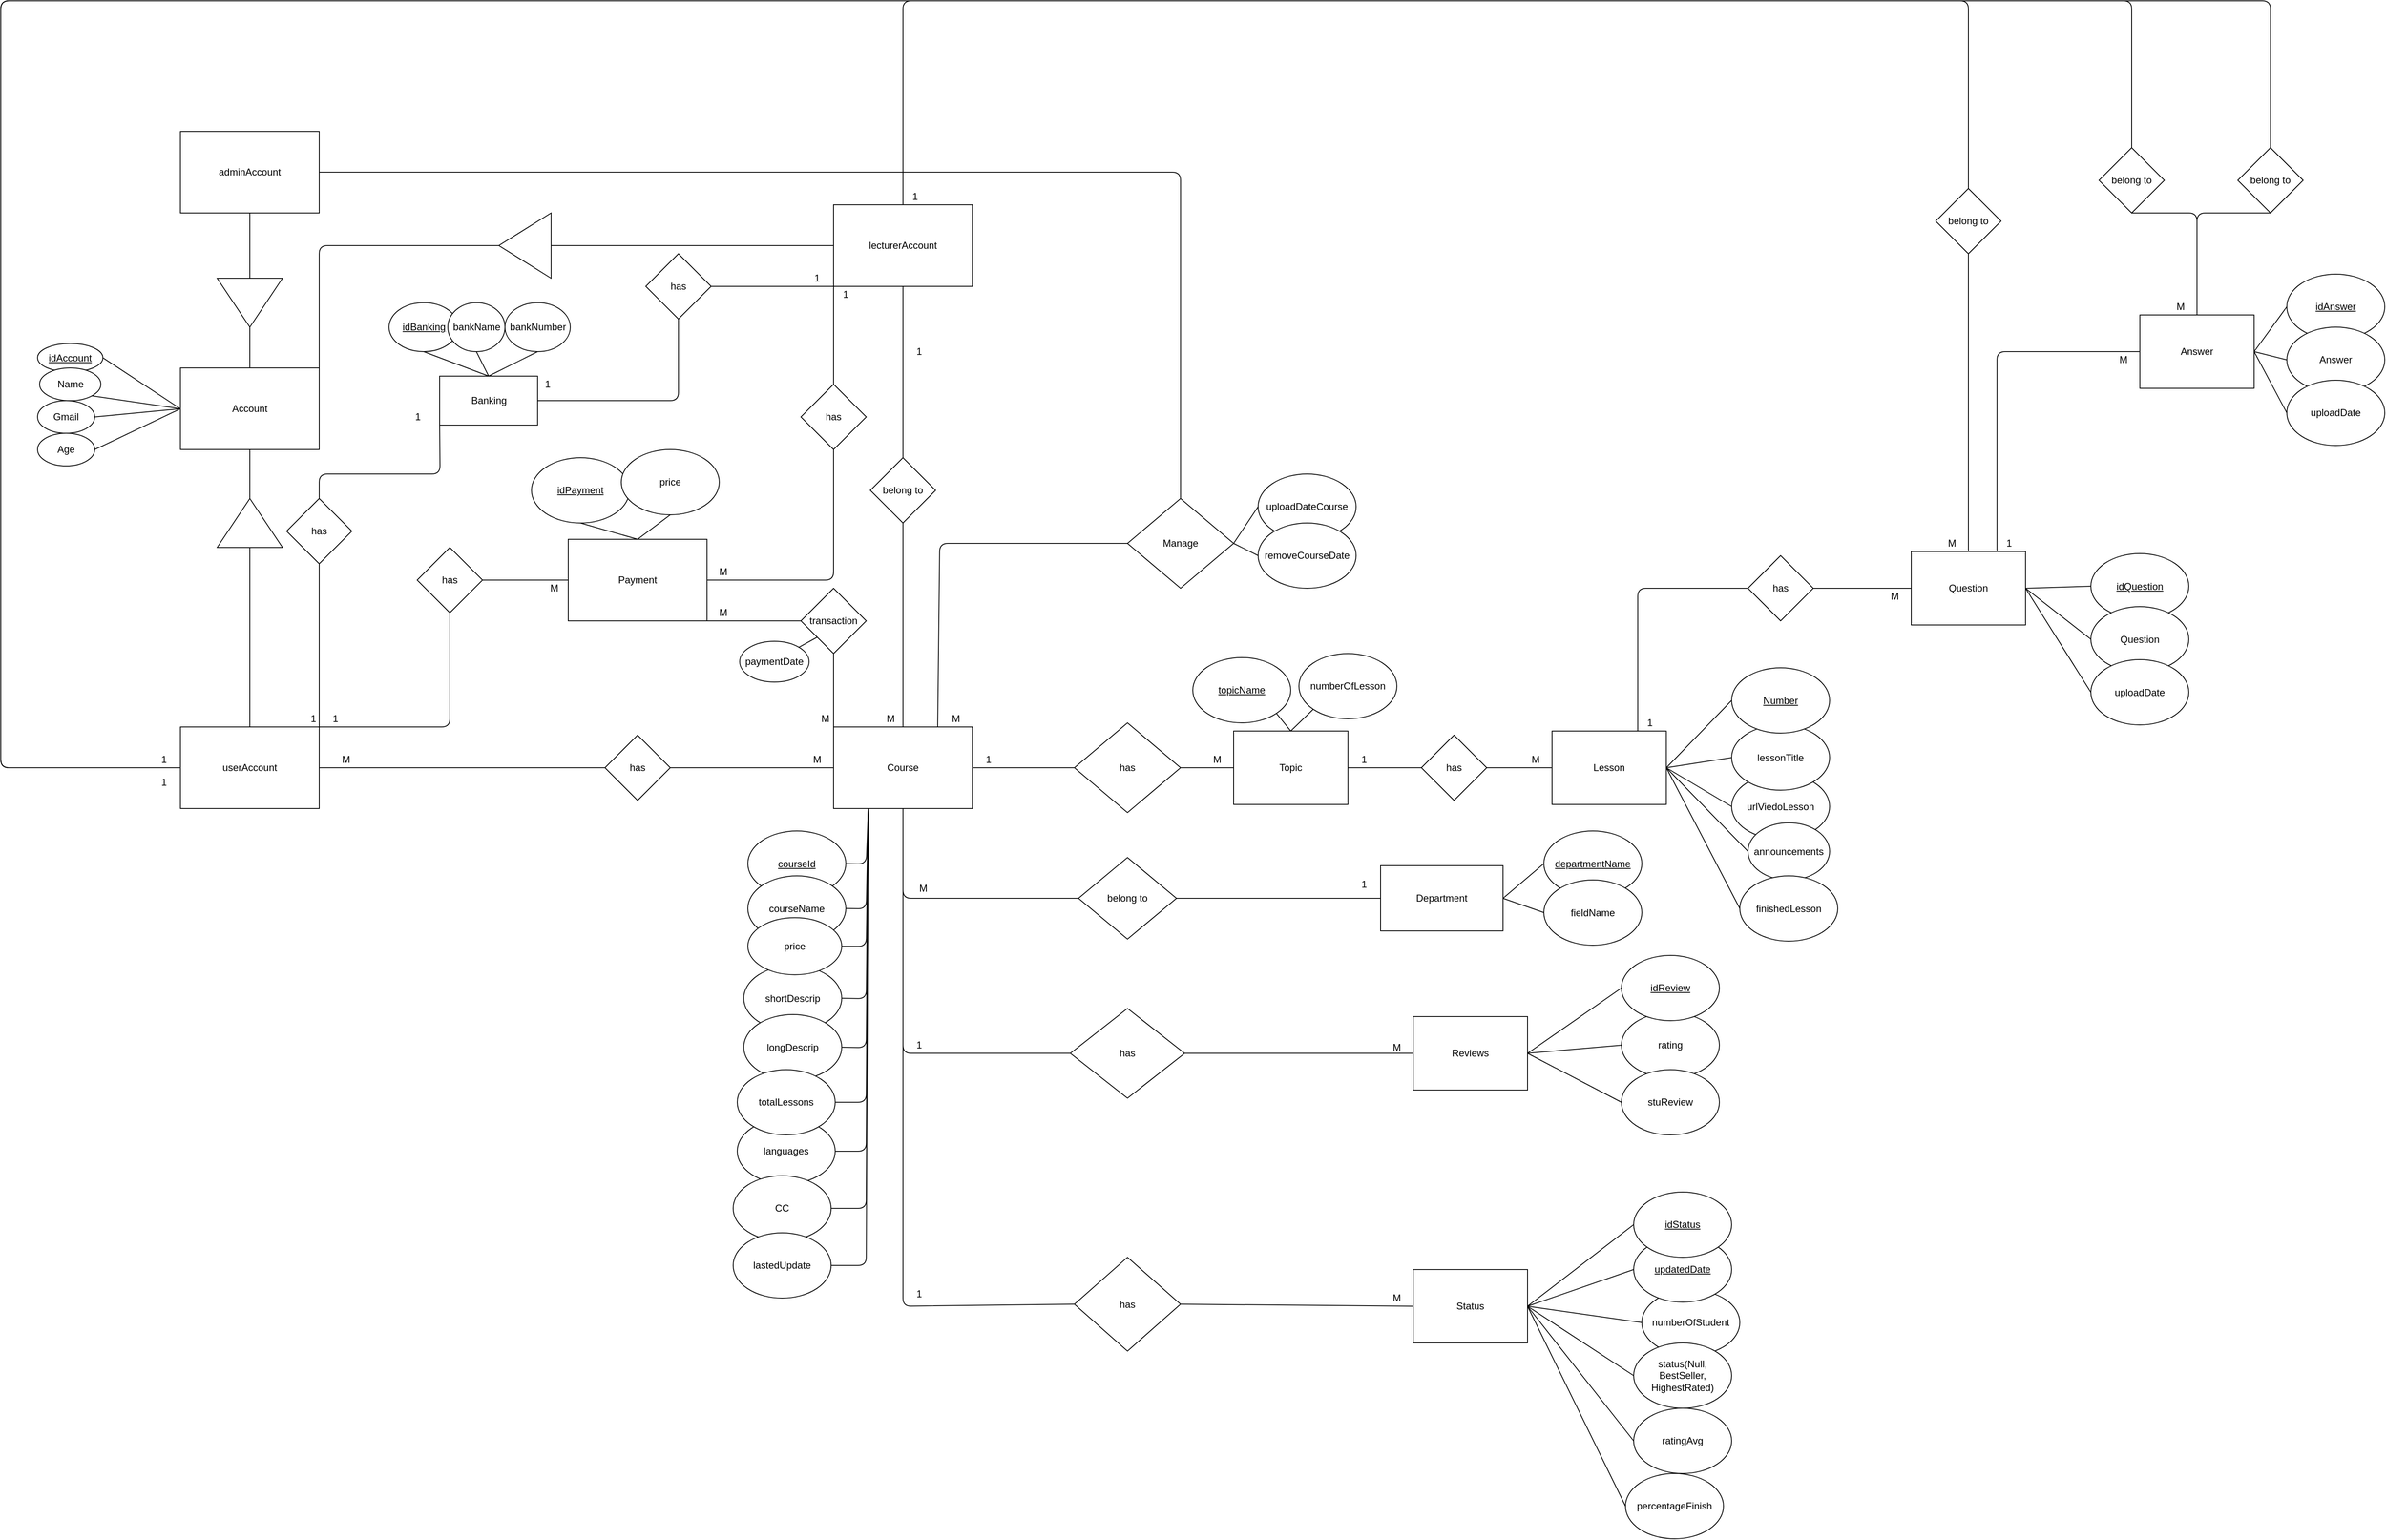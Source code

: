 <mxfile version="15.3.3" type="github">
  <diagram id="R2lEEEUBdFMjLlhIrx00" name="Page-1">
    <mxGraphModel dx="997" dy="1903" grid="1" gridSize="10" guides="1" tooltips="1" connect="1" arrows="1" fold="1" page="1" pageScale="1" pageWidth="850" pageHeight="1100" math="0" shadow="0" extFonts="Permanent Marker^https://fonts.googleapis.com/css?family=Permanent+Marker">
      <root>
        <mxCell id="0" />
        <mxCell id="1" parent="0" />
        <mxCell id="din8F_Qt1sH1hLo-0JBV-11" value="Course" style="rounded=0;whiteSpace=wrap;html=1;" parent="1" vertex="1">
          <mxGeometry x="2110" y="630" width="170" height="100" as="geometry" />
        </mxCell>
        <mxCell id="din8F_Qt1sH1hLo-0JBV-76" value="userAccount&lt;br&gt;" style="rounded=0;whiteSpace=wrap;html=1;" parent="1" vertex="1">
          <mxGeometry x="1310" y="630" width="170" height="100" as="geometry" />
        </mxCell>
        <mxCell id="din8F_Qt1sH1hLo-0JBV-77" value="lecturerAccount" style="rounded=0;whiteSpace=wrap;html=1;" parent="1" vertex="1">
          <mxGeometry x="2110" y="-10" width="170" height="100" as="geometry" />
        </mxCell>
        <mxCell id="din8F_Qt1sH1hLo-0JBV-78" value="Payment" style="rounded=0;whiteSpace=wrap;html=1;" parent="1" vertex="1">
          <mxGeometry x="1785" y="400" width="170" height="100" as="geometry" />
        </mxCell>
        <mxCell id="din8F_Qt1sH1hLo-0JBV-79" value="Account" style="rounded=0;whiteSpace=wrap;html=1;" parent="1" vertex="1">
          <mxGeometry x="1310" y="190" width="170" height="100" as="geometry" />
        </mxCell>
        <mxCell id="din8F_Qt1sH1hLo-0JBV-87" value="" style="endArrow=none;html=1;entryX=0;entryY=0.5;entryDx=0;entryDy=0;exitX=0;exitY=0.5;exitDx=0;exitDy=0;" parent="1" source="nDaJj0WHTxPcW9LPpbtz-5" target="din8F_Qt1sH1hLo-0JBV-77" edge="1">
          <mxGeometry width="50" height="50" relative="1" as="geometry">
            <mxPoint x="1940" y="110" as="sourcePoint" />
            <mxPoint x="1830" y="160" as="targetPoint" />
          </mxGeometry>
        </mxCell>
        <mxCell id="din8F_Qt1sH1hLo-0JBV-88" value="" style="endArrow=none;html=1;entryX=1;entryY=0.5;entryDx=0;entryDy=0;exitX=1;exitY=0;exitDx=0;exitDy=0;" parent="1" source="din8F_Qt1sH1hLo-0JBV-79" target="nDaJj0WHTxPcW9LPpbtz-5" edge="1">
          <mxGeometry width="50" height="50" relative="1" as="geometry">
            <mxPoint x="1800" y="170" as="sourcePoint" />
            <mxPoint x="1860" y="220" as="targetPoint" />
            <Array as="points">
              <mxPoint x="1480" y="40" />
            </Array>
          </mxGeometry>
        </mxCell>
        <mxCell id="din8F_Qt1sH1hLo-0JBV-94" value="transaction" style="rhombus;whiteSpace=wrap;html=1;" parent="1" vertex="1">
          <mxGeometry x="2070" y="460" width="80" height="80" as="geometry" />
        </mxCell>
        <mxCell id="din8F_Qt1sH1hLo-0JBV-97" value="belong to" style="rhombus;whiteSpace=wrap;html=1;" parent="1" vertex="1">
          <mxGeometry x="2155" y="300" width="80" height="80" as="geometry" />
        </mxCell>
        <mxCell id="din8F_Qt1sH1hLo-0JBV-98" value="" style="endArrow=none;html=1;entryX=0.5;entryY=0;entryDx=0;entryDy=0;exitX=0.5;exitY=1;exitDx=0;exitDy=0;" parent="1" source="din8F_Qt1sH1hLo-0JBV-97" target="din8F_Qt1sH1hLo-0JBV-11" edge="1">
          <mxGeometry width="50" height="50" relative="1" as="geometry">
            <mxPoint x="1730" y="620" as="sourcePoint" />
            <mxPoint x="1780" y="570" as="targetPoint" />
          </mxGeometry>
        </mxCell>
        <mxCell id="din8F_Qt1sH1hLo-0JBV-99" value="" style="endArrow=none;html=1;entryX=0.5;entryY=1;entryDx=0;entryDy=0;exitX=0.5;exitY=0;exitDx=0;exitDy=0;" parent="1" source="din8F_Qt1sH1hLo-0JBV-97" target="din8F_Qt1sH1hLo-0JBV-77" edge="1">
          <mxGeometry width="50" height="50" relative="1" as="geometry">
            <mxPoint x="1840" y="310" as="sourcePoint" />
            <mxPoint x="1890" y="260" as="targetPoint" />
          </mxGeometry>
        </mxCell>
        <mxCell id="din8F_Qt1sH1hLo-0JBV-102" value="adminAccount" style="rounded=0;whiteSpace=wrap;html=1;" parent="1" vertex="1">
          <mxGeometry x="1310" y="-100" width="170" height="100" as="geometry" />
        </mxCell>
        <mxCell id="din8F_Qt1sH1hLo-0JBV-104" value="" style="endArrow=none;html=1;exitX=0.5;exitY=1;exitDx=0;exitDy=0;entryX=0;entryY=0.5;entryDx=0;entryDy=0;" parent="1" source="din8F_Qt1sH1hLo-0JBV-102" target="nDaJj0WHTxPcW9LPpbtz-4" edge="1">
          <mxGeometry width="50" height="50" relative="1" as="geometry">
            <mxPoint x="1460" y="240" as="sourcePoint" />
            <mxPoint x="1385" y="70" as="targetPoint" />
          </mxGeometry>
        </mxCell>
        <mxCell id="din8F_Qt1sH1hLo-0JBV-105" value="" style="endArrow=none;html=1;exitX=1;exitY=0.5;exitDx=0;exitDy=0;entryX=0.5;entryY=0;entryDx=0;entryDy=0;" parent="1" source="nDaJj0WHTxPcW9LPpbtz-4" target="din8F_Qt1sH1hLo-0JBV-79" edge="1">
          <mxGeometry width="50" height="50" relative="1" as="geometry">
            <mxPoint x="1385" y="150" as="sourcePoint" />
            <mxPoint x="1510" y="330" as="targetPoint" />
          </mxGeometry>
        </mxCell>
        <mxCell id="din8F_Qt1sH1hLo-0JBV-106" value="Manage" style="rhombus;whiteSpace=wrap;html=1;" parent="1" vertex="1">
          <mxGeometry x="2470" y="350" width="130" height="110" as="geometry" />
        </mxCell>
        <mxCell id="din8F_Qt1sH1hLo-0JBV-107" value="" style="endArrow=none;html=1;exitX=1;exitY=0.5;exitDx=0;exitDy=0;entryX=0.5;entryY=0;entryDx=0;entryDy=0;" parent="1" source="din8F_Qt1sH1hLo-0JBV-102" target="din8F_Qt1sH1hLo-0JBV-106" edge="1">
          <mxGeometry width="50" height="50" relative="1" as="geometry">
            <mxPoint x="2020" y="350" as="sourcePoint" />
            <mxPoint x="2070" y="300" as="targetPoint" />
            <Array as="points">
              <mxPoint x="2360" y="-50" />
              <mxPoint x="2535" y="-50" />
            </Array>
          </mxGeometry>
        </mxCell>
        <mxCell id="din8F_Qt1sH1hLo-0JBV-108" value="" style="endArrow=none;html=1;exitX=0.75;exitY=0;exitDx=0;exitDy=0;entryX=0;entryY=0.5;entryDx=0;entryDy=0;" parent="1" source="din8F_Qt1sH1hLo-0JBV-11" target="din8F_Qt1sH1hLo-0JBV-106" edge="1">
          <mxGeometry width="50" height="50" relative="1" as="geometry">
            <mxPoint x="2020" y="620" as="sourcePoint" />
            <mxPoint x="2070" y="570" as="targetPoint" />
            <Array as="points">
              <mxPoint x="2240" y="405" />
            </Array>
          </mxGeometry>
        </mxCell>
        <mxCell id="din8F_Qt1sH1hLo-0JBV-110" value="M" style="text;html=1;strokeColor=none;fillColor=none;align=center;verticalAlign=middle;whiteSpace=wrap;rounded=0;" parent="1" vertex="1">
          <mxGeometry x="2240" y="610" width="40" height="20" as="geometry" />
        </mxCell>
        <mxCell id="din8F_Qt1sH1hLo-0JBV-111" value="1" style="text;html=1;strokeColor=none;fillColor=none;align=center;verticalAlign=middle;whiteSpace=wrap;rounded=0;" parent="1" vertex="1">
          <mxGeometry x="2195" y="160" width="40" height="20" as="geometry" />
        </mxCell>
        <mxCell id="din8F_Qt1sH1hLo-0JBV-112" value="M" style="text;html=1;strokeColor=none;fillColor=none;align=center;verticalAlign=middle;whiteSpace=wrap;rounded=0;" parent="1" vertex="1">
          <mxGeometry x="2160" y="610" width="40" height="20" as="geometry" />
        </mxCell>
        <mxCell id="din8F_Qt1sH1hLo-0JBV-117" value="&lt;u&gt;courseId&lt;/u&gt;" style="ellipse;whiteSpace=wrap;html=1;" parent="1" vertex="1">
          <mxGeometry x="2005" y="757.5" width="120" height="80" as="geometry" />
        </mxCell>
        <mxCell id="din8F_Qt1sH1hLo-0JBV-118" value="courseName" style="ellipse;whiteSpace=wrap;html=1;" parent="1" vertex="1">
          <mxGeometry x="2005" y="812.5" width="120" height="80" as="geometry" />
        </mxCell>
        <mxCell id="din8F_Qt1sH1hLo-0JBV-120" value="shortDescrip&lt;br&gt;" style="ellipse;whiteSpace=wrap;html=1;" parent="1" vertex="1">
          <mxGeometry x="2000" y="922.5" width="120" height="80" as="geometry" />
        </mxCell>
        <mxCell id="din8F_Qt1sH1hLo-0JBV-121" value="longDescrip&lt;br&gt;" style="ellipse;whiteSpace=wrap;html=1;" parent="1" vertex="1">
          <mxGeometry x="2000" y="982.5" width="120" height="80" as="geometry" />
        </mxCell>
        <mxCell id="din8F_Qt1sH1hLo-0JBV-122" value="numberOfStudent" style="ellipse;whiteSpace=wrap;html=1;" parent="1" vertex="1">
          <mxGeometry x="3100" y="1320" width="120" height="80" as="geometry" />
        </mxCell>
        <mxCell id="din8F_Qt1sH1hLo-0JBV-123" value="rating" style="ellipse;whiteSpace=wrap;html=1;" parent="1" vertex="1">
          <mxGeometry x="3075" y="980" width="120" height="80" as="geometry" />
        </mxCell>
        <mxCell id="din8F_Qt1sH1hLo-0JBV-124" value="status(Null, BestSeller, HighestRated)" style="ellipse;whiteSpace=wrap;html=1;" parent="1" vertex="1">
          <mxGeometry x="3090" y="1385" width="120" height="80" as="geometry" />
        </mxCell>
        <mxCell id="din8F_Qt1sH1hLo-0JBV-125" value="languages" style="ellipse;whiteSpace=wrap;html=1;" parent="1" vertex="1">
          <mxGeometry x="1992" y="1110" width="120" height="80" as="geometry" />
        </mxCell>
        <mxCell id="din8F_Qt1sH1hLo-0JBV-126" value="&lt;u&gt;updatedDate&lt;/u&gt;" style="ellipse;whiteSpace=wrap;html=1;" parent="1" vertex="1">
          <mxGeometry x="3090" y="1255" width="120" height="80" as="geometry" />
        </mxCell>
        <mxCell id="din8F_Qt1sH1hLo-0JBV-127" value="CC" style="ellipse;whiteSpace=wrap;html=1;" parent="1" vertex="1">
          <mxGeometry x="1987" y="1180" width="120" height="80" as="geometry" />
        </mxCell>
        <mxCell id="din8F_Qt1sH1hLo-0JBV-128" value="price" style="ellipse;whiteSpace=wrap;html=1;" parent="1" vertex="1">
          <mxGeometry x="2005" y="863.75" width="115" height="70" as="geometry" />
        </mxCell>
        <mxCell id="din8F_Qt1sH1hLo-0JBV-130" value="&lt;u&gt;idPayment&lt;/u&gt;" style="ellipse;whiteSpace=wrap;html=1;" parent="1" vertex="1">
          <mxGeometry x="1740" y="300" width="120" height="80" as="geometry" />
        </mxCell>
        <mxCell id="din8F_Qt1sH1hLo-0JBV-132" value="&lt;u&gt;idAccount&lt;/u&gt;" style="ellipse;whiteSpace=wrap;html=1;" parent="1" vertex="1">
          <mxGeometry x="1135" y="160" width="80" height="35" as="geometry" />
        </mxCell>
        <mxCell id="din8F_Qt1sH1hLo-0JBV-133" value="Name" style="ellipse;whiteSpace=wrap;html=1;" parent="1" vertex="1">
          <mxGeometry x="1137.5" y="190" width="75" height="40" as="geometry" />
        </mxCell>
        <mxCell id="din8F_Qt1sH1hLo-0JBV-134" value="Gmail" style="ellipse;whiteSpace=wrap;html=1;" parent="1" vertex="1">
          <mxGeometry x="1135" y="230" width="70" height="40" as="geometry" />
        </mxCell>
        <mxCell id="din8F_Qt1sH1hLo-0JBV-135" value="" style="endArrow=none;html=1;exitX=1;exitY=0.5;exitDx=0;exitDy=0;entryX=0;entryY=0.5;entryDx=0;entryDy=0;" parent="1" source="din8F_Qt1sH1hLo-0JBV-132" target="din8F_Qt1sH1hLo-0JBV-79" edge="1">
          <mxGeometry width="50" height="50" relative="1" as="geometry">
            <mxPoint x="1340" y="400" as="sourcePoint" />
            <mxPoint x="1343" y="330" as="targetPoint" />
          </mxGeometry>
        </mxCell>
        <mxCell id="din8F_Qt1sH1hLo-0JBV-136" value="" style="endArrow=none;html=1;exitX=1;exitY=1;exitDx=0;exitDy=0;entryX=0;entryY=0.5;entryDx=0;entryDy=0;" parent="1" source="din8F_Qt1sH1hLo-0JBV-133" target="din8F_Qt1sH1hLo-0JBV-79" edge="1">
          <mxGeometry width="50" height="50" relative="1" as="geometry">
            <mxPoint x="1335" y="270" as="sourcePoint" />
            <mxPoint x="1352.5" y="340" as="targetPoint" />
          </mxGeometry>
        </mxCell>
        <mxCell id="din8F_Qt1sH1hLo-0JBV-138" value="" style="endArrow=none;html=1;exitX=1;exitY=0.5;exitDx=0;exitDy=0;entryX=0;entryY=0.5;entryDx=0;entryDy=0;" parent="1" source="din8F_Qt1sH1hLo-0JBV-134" target="din8F_Qt1sH1hLo-0JBV-79" edge="1">
          <mxGeometry width="50" height="50" relative="1" as="geometry">
            <mxPoint x="1311.518" y="289.694" as="sourcePoint" />
            <mxPoint x="1353.387" y="340" as="targetPoint" />
          </mxGeometry>
        </mxCell>
        <mxCell id="din8F_Qt1sH1hLo-0JBV-141" value="Department" style="rounded=0;whiteSpace=wrap;html=1;" parent="1" vertex="1">
          <mxGeometry x="2780" y="800" width="150" height="80" as="geometry" />
        </mxCell>
        <mxCell id="din8F_Qt1sH1hLo-0JBV-142" value="totalLessons" style="ellipse;whiteSpace=wrap;html=1;" parent="1" vertex="1">
          <mxGeometry x="1992" y="1050" width="120" height="80" as="geometry" />
        </mxCell>
        <mxCell id="din8F_Qt1sH1hLo-0JBV-143" value="urlViedoLesson" style="ellipse;whiteSpace=wrap;html=1;" parent="1" vertex="1">
          <mxGeometry x="3210" y="687.5" width="120" height="80" as="geometry" />
        </mxCell>
        <mxCell id="din8F_Qt1sH1hLo-0JBV-144" value="&lt;u&gt;departmentName&lt;/u&gt;" style="ellipse;whiteSpace=wrap;html=1;" parent="1" vertex="1">
          <mxGeometry x="2980" y="757.5" width="120" height="80" as="geometry" />
        </mxCell>
        <mxCell id="din8F_Qt1sH1hLo-0JBV-145" value="fieldName" style="ellipse;whiteSpace=wrap;html=1;" parent="1" vertex="1">
          <mxGeometry x="2980" y="817.5" width="120" height="80" as="geometry" />
        </mxCell>
        <mxCell id="din8F_Qt1sH1hLo-0JBV-147" value="" style="endArrow=none;html=1;exitX=0.5;exitY=1;exitDx=0;exitDy=0;entryX=0.5;entryY=0;entryDx=0;entryDy=0;" parent="1" source="din8F_Qt1sH1hLo-0JBV-130" target="din8F_Qt1sH1hLo-0JBV-78" edge="1">
          <mxGeometry width="50" height="50" relative="1" as="geometry">
            <mxPoint x="1980" y="460" as="sourcePoint" />
            <mxPoint x="2030" y="410" as="targetPoint" />
          </mxGeometry>
        </mxCell>
        <mxCell id="din8F_Qt1sH1hLo-0JBV-151" value="" style="endArrow=none;html=1;entryX=0;entryY=0.5;entryDx=0;entryDy=0;exitX=1;exitY=0.5;exitDx=0;exitDy=0;" parent="1" source="din8F_Qt1sH1hLo-0JBV-141" target="din8F_Qt1sH1hLo-0JBV-144" edge="1">
          <mxGeometry width="50" height="50" relative="1" as="geometry">
            <mxPoint x="2730" y="870" as="sourcePoint" />
            <mxPoint x="2780" y="820" as="targetPoint" />
          </mxGeometry>
        </mxCell>
        <mxCell id="din8F_Qt1sH1hLo-0JBV-152" value="" style="endArrow=none;html=1;entryX=0;entryY=0.5;entryDx=0;entryDy=0;exitX=1;exitY=0.5;exitDx=0;exitDy=0;" parent="1" source="din8F_Qt1sH1hLo-0JBV-141" target="din8F_Qt1sH1hLo-0JBV-145" edge="1">
          <mxGeometry width="50" height="50" relative="1" as="geometry">
            <mxPoint x="2730" y="870" as="sourcePoint" />
            <mxPoint x="2780" y="820" as="targetPoint" />
          </mxGeometry>
        </mxCell>
        <mxCell id="din8F_Qt1sH1hLo-0JBV-153" value="" style="endArrow=none;html=1;exitX=0.5;exitY=1;exitDx=0;exitDy=0;entryX=0;entryY=0.5;entryDx=0;entryDy=0;" parent="1" source="din8F_Qt1sH1hLo-0JBV-11" target="din8F_Qt1sH1hLo-0JBV-154" edge="1">
          <mxGeometry width="50" height="50" relative="1" as="geometry">
            <mxPoint x="2420" y="850" as="sourcePoint" />
            <mxPoint x="2470" y="800" as="targetPoint" />
            <Array as="points">
              <mxPoint x="2195" y="840" />
            </Array>
          </mxGeometry>
        </mxCell>
        <mxCell id="din8F_Qt1sH1hLo-0JBV-154" value="belong to" style="rhombus;whiteSpace=wrap;html=1;" parent="1" vertex="1">
          <mxGeometry x="2410" y="790" width="120" height="100" as="geometry" />
        </mxCell>
        <mxCell id="din8F_Qt1sH1hLo-0JBV-155" value="" style="endArrow=none;html=1;exitX=0;exitY=0.5;exitDx=0;exitDy=0;entryX=1;entryY=0.5;entryDx=0;entryDy=0;" parent="1" source="din8F_Qt1sH1hLo-0JBV-141" target="din8F_Qt1sH1hLo-0JBV-154" edge="1">
          <mxGeometry width="50" height="50" relative="1" as="geometry">
            <mxPoint x="2420" y="850" as="sourcePoint" />
            <mxPoint x="2470" y="800" as="targetPoint" />
          </mxGeometry>
        </mxCell>
        <mxCell id="din8F_Qt1sH1hLo-0JBV-156" value="1" style="text;html=1;strokeColor=none;fillColor=none;align=center;verticalAlign=middle;whiteSpace=wrap;rounded=0;" parent="1" vertex="1">
          <mxGeometry x="2740" y="812.5" width="40" height="20" as="geometry" />
        </mxCell>
        <mxCell id="din8F_Qt1sH1hLo-0JBV-157" value="M" style="text;html=1;strokeColor=none;fillColor=none;align=center;verticalAlign=middle;whiteSpace=wrap;rounded=0;" parent="1" vertex="1">
          <mxGeometry x="2200" y="817.5" width="40" height="20" as="geometry" />
        </mxCell>
        <mxCell id="din8F_Qt1sH1hLo-0JBV-158" value="stuReview" style="ellipse;whiteSpace=wrap;html=1;" parent="1" vertex="1">
          <mxGeometry x="3075" y="1050" width="120" height="80" as="geometry" />
        </mxCell>
        <mxCell id="din8F_Qt1sH1hLo-0JBV-159" value="" style="endArrow=none;html=1;exitX=1;exitY=0.5;exitDx=0;exitDy=0;entryX=0.25;entryY=1;entryDx=0;entryDy=0;" parent="1" source="din8F_Qt1sH1hLo-0JBV-117" target="din8F_Qt1sH1hLo-0JBV-11" edge="1">
          <mxGeometry width="50" height="50" relative="1" as="geometry">
            <mxPoint x="2080" y="900" as="sourcePoint" />
            <mxPoint x="2130" y="850" as="targetPoint" />
            <Array as="points">
              <mxPoint x="2150" y="798" />
            </Array>
          </mxGeometry>
        </mxCell>
        <mxCell id="din8F_Qt1sH1hLo-0JBV-168" value="Reviews" style="rounded=0;whiteSpace=wrap;html=1;" parent="1" vertex="1">
          <mxGeometry x="2820" y="985" width="140" height="90" as="geometry" />
        </mxCell>
        <mxCell id="din8F_Qt1sH1hLo-0JBV-169" value="" style="endArrow=none;html=1;exitX=0;exitY=0.5;exitDx=0;exitDy=0;entryX=0.5;entryY=1;entryDx=0;entryDy=0;" parent="1" source="din8F_Qt1sH1hLo-0JBV-170" target="din8F_Qt1sH1hLo-0JBV-11" edge="1">
          <mxGeometry width="50" height="50" relative="1" as="geometry">
            <mxPoint x="2050" y="840" as="sourcePoint" />
            <mxPoint x="2150" y="730" as="targetPoint" />
            <Array as="points">
              <mxPoint x="2195" y="1030" />
            </Array>
          </mxGeometry>
        </mxCell>
        <mxCell id="din8F_Qt1sH1hLo-0JBV-170" value="has" style="rhombus;whiteSpace=wrap;html=1;" parent="1" vertex="1">
          <mxGeometry x="2400" y="975" width="140" height="110" as="geometry" />
        </mxCell>
        <mxCell id="din8F_Qt1sH1hLo-0JBV-171" value="" style="endArrow=none;html=1;entryX=1;entryY=0.5;entryDx=0;entryDy=0;exitX=0;exitY=0.5;exitDx=0;exitDy=0;" parent="1" source="din8F_Qt1sH1hLo-0JBV-168" target="din8F_Qt1sH1hLo-0JBV-170" edge="1">
          <mxGeometry width="50" height="50" relative="1" as="geometry">
            <mxPoint x="2455" y="820" as="sourcePoint" />
            <mxPoint x="2505" y="770" as="targetPoint" />
          </mxGeometry>
        </mxCell>
        <mxCell id="din8F_Qt1sH1hLo-0JBV-172" value="1" style="text;html=1;strokeColor=none;fillColor=none;align=center;verticalAlign=middle;whiteSpace=wrap;rounded=0;" parent="1" vertex="1">
          <mxGeometry x="2195" y="1315" width="40" height="20" as="geometry" />
        </mxCell>
        <mxCell id="din8F_Qt1sH1hLo-0JBV-174" value="M" style="text;html=1;strokeColor=none;fillColor=none;align=center;verticalAlign=middle;whiteSpace=wrap;rounded=0;" parent="1" vertex="1">
          <mxGeometry x="2780" y="1012.5" width="40" height="20" as="geometry" />
        </mxCell>
        <mxCell id="din8F_Qt1sH1hLo-0JBV-175" value="" style="endArrow=none;html=1;entryX=0;entryY=0.5;entryDx=0;entryDy=0;exitX=1;exitY=0.5;exitDx=0;exitDy=0;" parent="1" source="din8F_Qt1sH1hLo-0JBV-168" target="din8F_Qt1sH1hLo-0JBV-123" edge="1">
          <mxGeometry width="50" height="50" relative="1" as="geometry">
            <mxPoint x="2705" y="1020" as="sourcePoint" />
            <mxPoint x="2755" y="970" as="targetPoint" />
          </mxGeometry>
        </mxCell>
        <mxCell id="din8F_Qt1sH1hLo-0JBV-177" value="" style="endArrow=none;html=1;entryX=0;entryY=0.5;entryDx=0;entryDy=0;exitX=1;exitY=0.5;exitDx=0;exitDy=0;" parent="1" source="din8F_Qt1sH1hLo-0JBV-168" target="din8F_Qt1sH1hLo-0JBV-158" edge="1">
          <mxGeometry width="50" height="50" relative="1" as="geometry">
            <mxPoint x="2885" y="1025" as="sourcePoint" />
            <mxPoint x="2965" y="990" as="targetPoint" />
          </mxGeometry>
        </mxCell>
        <mxCell id="din8F_Qt1sH1hLo-0JBV-180" value="&lt;u&gt;idReview&lt;/u&gt;" style="ellipse;whiteSpace=wrap;html=1;" parent="1" vertex="1">
          <mxGeometry x="3075" y="910" width="120" height="80" as="geometry" />
        </mxCell>
        <mxCell id="din8F_Qt1sH1hLo-0JBV-181" value="" style="endArrow=none;html=1;entryX=0;entryY=0.5;entryDx=0;entryDy=0;exitX=1;exitY=0.5;exitDx=0;exitDy=0;" parent="1" source="din8F_Qt1sH1hLo-0JBV-168" target="din8F_Qt1sH1hLo-0JBV-180" edge="1">
          <mxGeometry width="50" height="50" relative="1" as="geometry">
            <mxPoint x="2885" y="1025" as="sourcePoint" />
            <mxPoint x="2965" y="990" as="targetPoint" />
          </mxGeometry>
        </mxCell>
        <mxCell id="din8F_Qt1sH1hLo-0JBV-182" value="Status" style="rounded=0;whiteSpace=wrap;html=1;" parent="1" vertex="1">
          <mxGeometry x="2820" y="1295" width="140" height="90" as="geometry" />
        </mxCell>
        <mxCell id="din8F_Qt1sH1hLo-0JBV-183" value="has" style="rhombus;whiteSpace=wrap;html=1;" parent="1" vertex="1">
          <mxGeometry x="2405" y="1280" width="130" height="115" as="geometry" />
        </mxCell>
        <mxCell id="din8F_Qt1sH1hLo-0JBV-186" value="" style="endArrow=none;html=1;exitX=1;exitY=0.5;exitDx=0;exitDy=0;entryX=0;entryY=0.5;entryDx=0;entryDy=0;" parent="1" source="din8F_Qt1sH1hLo-0JBV-183" target="din8F_Qt1sH1hLo-0JBV-182" edge="1">
          <mxGeometry width="50" height="50" relative="1" as="geometry">
            <mxPoint x="2940" y="1230.0" as="sourcePoint" />
            <mxPoint x="2760" y="990" as="targetPoint" />
          </mxGeometry>
        </mxCell>
        <mxCell id="din8F_Qt1sH1hLo-0JBV-187" value="" style="endArrow=none;html=1;exitX=1;exitY=0.5;exitDx=0;exitDy=0;entryX=0;entryY=0.5;entryDx=0;entryDy=0;" parent="1" source="din8F_Qt1sH1hLo-0JBV-182" target="din8F_Qt1sH1hLo-0JBV-122" edge="1">
          <mxGeometry width="50" height="50" relative="1" as="geometry">
            <mxPoint x="2960" y="1190" as="sourcePoint" />
            <mxPoint x="3010" y="1140" as="targetPoint" />
          </mxGeometry>
        </mxCell>
        <mxCell id="din8F_Qt1sH1hLo-0JBV-188" value="" style="endArrow=none;html=1;exitX=1;exitY=0.5;exitDx=0;exitDy=0;entryX=0;entryY=0.5;entryDx=0;entryDy=0;" parent="1" source="din8F_Qt1sH1hLo-0JBV-182" target="din8F_Qt1sH1hLo-0JBV-124" edge="1">
          <mxGeometry width="50" height="50" relative="1" as="geometry">
            <mxPoint x="2930" y="1350.0" as="sourcePoint" />
            <mxPoint x="2870" y="1390.0" as="targetPoint" />
          </mxGeometry>
        </mxCell>
        <mxCell id="din8F_Qt1sH1hLo-0JBV-190" value="&lt;u&gt;idStatus&lt;/u&gt;" style="ellipse;whiteSpace=wrap;html=1;" parent="1" vertex="1">
          <mxGeometry x="3090" y="1200" width="120" height="80" as="geometry" />
        </mxCell>
        <mxCell id="din8F_Qt1sH1hLo-0JBV-191" value="" style="endArrow=none;html=1;exitX=0;exitY=0.5;exitDx=0;exitDy=0;entryX=1;entryY=0.5;entryDx=0;entryDy=0;" parent="1" source="din8F_Qt1sH1hLo-0JBV-190" target="din8F_Qt1sH1hLo-0JBV-182" edge="1">
          <mxGeometry width="50" height="50" relative="1" as="geometry">
            <mxPoint x="2890" y="1140" as="sourcePoint" />
            <mxPoint x="2940" y="1090" as="targetPoint" />
          </mxGeometry>
        </mxCell>
        <mxCell id="din8F_Qt1sH1hLo-0JBV-192" value="uploadDateCourse" style="ellipse;whiteSpace=wrap;html=1;" parent="1" vertex="1">
          <mxGeometry x="2630" y="320" width="120" height="80" as="geometry" />
        </mxCell>
        <mxCell id="din8F_Qt1sH1hLo-0JBV-193" value="" style="endArrow=none;html=1;exitX=0;exitY=0.5;exitDx=0;exitDy=0;entryX=1;entryY=0.5;entryDx=0;entryDy=0;" parent="1" source="din8F_Qt1sH1hLo-0JBV-192" target="din8F_Qt1sH1hLo-0JBV-106" edge="1">
          <mxGeometry width="50" height="50" relative="1" as="geometry">
            <mxPoint x="2490" y="700" as="sourcePoint" />
            <mxPoint x="2600" y="680" as="targetPoint" />
          </mxGeometry>
        </mxCell>
        <mxCell id="din8F_Qt1sH1hLo-0JBV-194" value="Age" style="ellipse;whiteSpace=wrap;html=1;" parent="1" vertex="1">
          <mxGeometry x="1135" y="270" width="70" height="40" as="geometry" />
        </mxCell>
        <mxCell id="din8F_Qt1sH1hLo-0JBV-195" value="" style="endArrow=none;html=1;exitX=1;exitY=0.5;exitDx=0;exitDy=0;entryX=0;entryY=0.5;entryDx=0;entryDy=0;" parent="1" source="din8F_Qt1sH1hLo-0JBV-194" target="din8F_Qt1sH1hLo-0JBV-79" edge="1">
          <mxGeometry width="50" height="50" relative="1" as="geometry">
            <mxPoint x="1520" y="330" as="sourcePoint" />
            <mxPoint x="1570" y="280" as="targetPoint" />
          </mxGeometry>
        </mxCell>
        <mxCell id="din8F_Qt1sH1hLo-0JBV-196" value="" style="endArrow=none;html=1;exitX=0;exitY=0.5;exitDx=0;exitDy=0;entryX=1;entryY=0.5;entryDx=0;entryDy=0;" parent="1" source="din8F_Qt1sH1hLo-0JBV-126" target="din8F_Qt1sH1hLo-0JBV-182" edge="1">
          <mxGeometry width="50" height="50" relative="1" as="geometry">
            <mxPoint x="2740" y="1190" as="sourcePoint" />
            <mxPoint x="2790" y="1140" as="targetPoint" />
          </mxGeometry>
        </mxCell>
        <mxCell id="din8F_Qt1sH1hLo-0JBV-197" value="ratingAvg" style="ellipse;whiteSpace=wrap;html=1;" parent="1" vertex="1">
          <mxGeometry x="3090" y="1465" width="120" height="80" as="geometry" />
        </mxCell>
        <mxCell id="din8F_Qt1sH1hLo-0JBV-198" value="" style="endArrow=none;html=1;exitX=1;exitY=0.5;exitDx=0;exitDy=0;entryX=0;entryY=0.5;entryDx=0;entryDy=0;" parent="1" source="din8F_Qt1sH1hLo-0JBV-182" target="din8F_Qt1sH1hLo-0JBV-197" edge="1">
          <mxGeometry width="50" height="50" relative="1" as="geometry">
            <mxPoint x="3040" y="1310" as="sourcePoint" />
            <mxPoint x="3090" y="1260" as="targetPoint" />
          </mxGeometry>
        </mxCell>
        <mxCell id="din8F_Qt1sH1hLo-0JBV-202" value="Lesson" style="rounded=0;whiteSpace=wrap;html=1;" parent="1" vertex="1">
          <mxGeometry x="2990" y="635" width="140" height="90" as="geometry" />
        </mxCell>
        <mxCell id="din8F_Qt1sH1hLo-0JBV-203" value="lessonTitle&lt;br&gt;" style="ellipse;whiteSpace=wrap;html=1;" parent="1" vertex="1">
          <mxGeometry x="3210" y="627.5" width="120" height="80" as="geometry" />
        </mxCell>
        <mxCell id="din8F_Qt1sH1hLo-0JBV-206" value="announcements" style="ellipse;whiteSpace=wrap;html=1;" parent="1" vertex="1">
          <mxGeometry x="3230" y="747.5" width="100" height="70" as="geometry" />
        </mxCell>
        <mxCell id="din8F_Qt1sH1hLo-0JBV-210" value="" style="endArrow=none;html=1;exitX=1;exitY=0.5;exitDx=0;exitDy=0;entryX=0;entryY=0.5;entryDx=0;entryDy=0;" parent="1" source="din8F_Qt1sH1hLo-0JBV-11" target="din8F_Qt1sH1hLo-0JBV-211" edge="1">
          <mxGeometry width="50" height="50" relative="1" as="geometry">
            <mxPoint x="2400" y="790" as="sourcePoint" />
            <mxPoint x="2370" y="680" as="targetPoint" />
          </mxGeometry>
        </mxCell>
        <mxCell id="din8F_Qt1sH1hLo-0JBV-211" value="has" style="rhombus;whiteSpace=wrap;html=1;" parent="1" vertex="1">
          <mxGeometry x="2405" y="625" width="130" height="110" as="geometry" />
        </mxCell>
        <mxCell id="din8F_Qt1sH1hLo-0JBV-212" value="" style="endArrow=none;html=1;exitX=1;exitY=0.5;exitDx=0;exitDy=0;entryX=0;entryY=0.5;entryDx=0;entryDy=0;" parent="1" source="din8F_Qt1sH1hLo-0JBV-211" target="nDaJj0WHTxPcW9LPpbtz-6" edge="1">
          <mxGeometry width="50" height="50" relative="1" as="geometry">
            <mxPoint x="2400" y="790" as="sourcePoint" />
            <mxPoint x="2610" y="680" as="targetPoint" />
          </mxGeometry>
        </mxCell>
        <mxCell id="din8F_Qt1sH1hLo-0JBV-213" value="1" style="text;html=1;strokeColor=none;fillColor=none;align=center;verticalAlign=middle;whiteSpace=wrap;rounded=0;" parent="1" vertex="1">
          <mxGeometry x="2280" y="660" width="40" height="20" as="geometry" />
        </mxCell>
        <mxCell id="din8F_Qt1sH1hLo-0JBV-214" value="M" style="text;html=1;strokeColor=none;fillColor=none;align=center;verticalAlign=middle;whiteSpace=wrap;rounded=0;" parent="1" vertex="1">
          <mxGeometry x="2560" y="660" width="40" height="20" as="geometry" />
        </mxCell>
        <mxCell id="din8F_Qt1sH1hLo-0JBV-217" value="" style="endArrow=none;html=1;entryX=0;entryY=0.5;entryDx=0;entryDy=0;exitX=1;exitY=0.5;exitDx=0;exitDy=0;" parent="1" source="din8F_Qt1sH1hLo-0JBV-202" target="din8F_Qt1sH1hLo-0JBV-203" edge="1">
          <mxGeometry width="50" height="50" relative="1" as="geometry">
            <mxPoint x="3110" y="630" as="sourcePoint" />
            <mxPoint x="3130" y="560" as="targetPoint" />
          </mxGeometry>
        </mxCell>
        <mxCell id="din8F_Qt1sH1hLo-0JBV-218" value="" style="endArrow=none;html=1;entryX=0;entryY=0.5;entryDx=0;entryDy=0;exitX=1;exitY=0.5;exitDx=0;exitDy=0;" parent="1" source="din8F_Qt1sH1hLo-0JBV-202" target="din8F_Qt1sH1hLo-0JBV-143" edge="1">
          <mxGeometry width="50" height="50" relative="1" as="geometry">
            <mxPoint x="3110" y="700" as="sourcePoint" />
            <mxPoint x="3140" y="570" as="targetPoint" />
          </mxGeometry>
        </mxCell>
        <mxCell id="din8F_Qt1sH1hLo-0JBV-219" value="" style="endArrow=none;html=1;entryX=0;entryY=0.5;entryDx=0;entryDy=0;exitX=1;exitY=0.5;exitDx=0;exitDy=0;" parent="1" source="din8F_Qt1sH1hLo-0JBV-202" target="din8F_Qt1sH1hLo-0JBV-206" edge="1">
          <mxGeometry width="50" height="50" relative="1" as="geometry">
            <mxPoint x="3100" y="730" as="sourcePoint" />
            <mxPoint x="3150" y="580" as="targetPoint" />
          </mxGeometry>
        </mxCell>
        <mxCell id="din8F_Qt1sH1hLo-0JBV-220" value="&lt;u&gt;Number&lt;/u&gt;" style="ellipse;whiteSpace=wrap;html=1;" parent="1" vertex="1">
          <mxGeometry x="3210" y="557.5" width="120" height="80" as="geometry" />
        </mxCell>
        <mxCell id="din8F_Qt1sH1hLo-0JBV-221" value="" style="endArrow=none;html=1;entryX=0;entryY=0.5;entryDx=0;entryDy=0;exitX=1;exitY=0.5;exitDx=0;exitDy=0;" parent="1" source="din8F_Qt1sH1hLo-0JBV-202" target="din8F_Qt1sH1hLo-0JBV-220" edge="1">
          <mxGeometry width="50" height="50" relative="1" as="geometry">
            <mxPoint x="3100" y="580" as="sourcePoint" />
            <mxPoint x="2780" y="540" as="targetPoint" />
          </mxGeometry>
        </mxCell>
        <mxCell id="din8F_Qt1sH1hLo-0JBV-222" value="removeCourseDate" style="ellipse;whiteSpace=wrap;html=1;" parent="1" vertex="1">
          <mxGeometry x="2630" y="380" width="120" height="80" as="geometry" />
        </mxCell>
        <mxCell id="din8F_Qt1sH1hLo-0JBV-224" value="" style="endArrow=none;html=1;entryX=0;entryY=0.5;entryDx=0;entryDy=0;exitX=1;exitY=0.5;exitDx=0;exitDy=0;" parent="1" source="din8F_Qt1sH1hLo-0JBV-106" target="din8F_Qt1sH1hLo-0JBV-222" edge="1">
          <mxGeometry width="50" height="50" relative="1" as="geometry">
            <mxPoint x="2350" y="490" as="sourcePoint" />
            <mxPoint x="2400" y="440" as="targetPoint" />
          </mxGeometry>
        </mxCell>
        <mxCell id="nDaJj0WHTxPcW9LPpbtz-4" value="" style="triangle;whiteSpace=wrap;html=1;rotation=90;" parent="1" vertex="1">
          <mxGeometry x="1365" y="70" width="60" height="80" as="geometry" />
        </mxCell>
        <mxCell id="nDaJj0WHTxPcW9LPpbtz-5" value="" style="triangle;whiteSpace=wrap;html=1;rotation=-180;" parent="1" vertex="1">
          <mxGeometry x="1700" width="64" height="80" as="geometry" />
        </mxCell>
        <mxCell id="nDaJj0WHTxPcW9LPpbtz-6" value="Topic" style="rounded=0;whiteSpace=wrap;html=1;" parent="1" vertex="1">
          <mxGeometry x="2600" y="635" width="140" height="90" as="geometry" />
        </mxCell>
        <mxCell id="nDaJj0WHTxPcW9LPpbtz-7" value="" style="endArrow=none;html=1;exitX=1;exitY=0.5;exitDx=0;exitDy=0;entryX=0;entryY=0.5;entryDx=0;entryDy=0;" parent="1" source="nDaJj0WHTxPcW9LPpbtz-6" target="nDaJj0WHTxPcW9LPpbtz-13" edge="1">
          <mxGeometry width="50" height="50" relative="1" as="geometry">
            <mxPoint x="2650" y="750" as="sourcePoint" />
            <mxPoint x="2780" y="680" as="targetPoint" />
          </mxGeometry>
        </mxCell>
        <mxCell id="nDaJj0WHTxPcW9LPpbtz-9" value="numberOfLesson" style="ellipse;whiteSpace=wrap;html=1;" parent="1" vertex="1">
          <mxGeometry x="2680" y="540" width="120" height="80" as="geometry" />
        </mxCell>
        <mxCell id="nDaJj0WHTxPcW9LPpbtz-10" value="&lt;u&gt;topicName&lt;/u&gt;" style="ellipse;whiteSpace=wrap;html=1;" parent="1" vertex="1">
          <mxGeometry x="2550" y="545" width="120" height="80" as="geometry" />
        </mxCell>
        <mxCell id="nDaJj0WHTxPcW9LPpbtz-11" value="" style="endArrow=none;html=1;exitX=0.5;exitY=0;exitDx=0;exitDy=0;entryX=1;entryY=1;entryDx=0;entryDy=0;" parent="1" source="nDaJj0WHTxPcW9LPpbtz-6" target="nDaJj0WHTxPcW9LPpbtz-10" edge="1">
          <mxGeometry width="50" height="50" relative="1" as="geometry">
            <mxPoint x="2690" y="750" as="sourcePoint" />
            <mxPoint x="2740" y="700" as="targetPoint" />
          </mxGeometry>
        </mxCell>
        <mxCell id="nDaJj0WHTxPcW9LPpbtz-12" value="" style="endArrow=none;html=1;exitX=0;exitY=1;exitDx=0;exitDy=0;entryX=0.5;entryY=0;entryDx=0;entryDy=0;" parent="1" source="nDaJj0WHTxPcW9LPpbtz-9" target="nDaJj0WHTxPcW9LPpbtz-6" edge="1">
          <mxGeometry width="50" height="50" relative="1" as="geometry">
            <mxPoint x="2680" y="645" as="sourcePoint" />
            <mxPoint x="2670" y="630" as="targetPoint" />
          </mxGeometry>
        </mxCell>
        <mxCell id="nDaJj0WHTxPcW9LPpbtz-13" value="has" style="rhombus;whiteSpace=wrap;html=1;" parent="1" vertex="1">
          <mxGeometry x="2830" y="640" width="80" height="80" as="geometry" />
        </mxCell>
        <mxCell id="nDaJj0WHTxPcW9LPpbtz-14" value="" style="endArrow=none;html=1;entryX=1;entryY=0.5;entryDx=0;entryDy=0;" parent="1" source="din8F_Qt1sH1hLo-0JBV-202" target="nDaJj0WHTxPcW9LPpbtz-13" edge="1">
          <mxGeometry width="50" height="50" relative="1" as="geometry">
            <mxPoint x="2880" y="720" as="sourcePoint" />
            <mxPoint x="2870" y="705" as="targetPoint" />
          </mxGeometry>
        </mxCell>
        <mxCell id="nDaJj0WHTxPcW9LPpbtz-15" value="1" style="text;html=1;strokeColor=none;fillColor=none;align=center;verticalAlign=middle;whiteSpace=wrap;rounded=0;" parent="1" vertex="1">
          <mxGeometry x="2740" y="660" width="40" height="20" as="geometry" />
        </mxCell>
        <mxCell id="nDaJj0WHTxPcW9LPpbtz-16" value="M" style="text;html=1;strokeColor=none;fillColor=none;align=center;verticalAlign=middle;whiteSpace=wrap;rounded=0;" parent="1" vertex="1">
          <mxGeometry x="2950" y="660" width="40" height="20" as="geometry" />
        </mxCell>
        <mxCell id="nDaJj0WHTxPcW9LPpbtz-17" value="lastedUpdate" style="ellipse;whiteSpace=wrap;html=1;" parent="1" vertex="1">
          <mxGeometry x="1987" y="1250" width="120" height="80" as="geometry" />
        </mxCell>
        <mxCell id="nDaJj0WHTxPcW9LPpbtz-23" value="" style="endArrow=none;html=1;entryX=1;entryY=0.5;entryDx=0;entryDy=0;exitX=0.5;exitY=1;exitDx=0;exitDy=0;" parent="1" source="din8F_Qt1sH1hLo-0JBV-79" target="nDaJj0WHTxPcW9LPpbtz-24" edge="1">
          <mxGeometry width="50" height="50" relative="1" as="geometry">
            <mxPoint x="1420" y="320" as="sourcePoint" />
            <mxPoint x="1380" y="340" as="targetPoint" />
          </mxGeometry>
        </mxCell>
        <mxCell id="nDaJj0WHTxPcW9LPpbtz-24" value="" style="triangle;whiteSpace=wrap;html=1;rotation=-90;" parent="1" vertex="1">
          <mxGeometry x="1365" y="340" width="60" height="80" as="geometry" />
        </mxCell>
        <mxCell id="nDaJj0WHTxPcW9LPpbtz-25" style="edgeStyle=orthogonalEdgeStyle;rounded=0;orthogonalLoop=1;jettySize=auto;html=1;exitX=0;exitY=0.5;exitDx=0;exitDy=0;" parent="1" source="nDaJj0WHTxPcW9LPpbtz-24" target="nDaJj0WHTxPcW9LPpbtz-24" edge="1">
          <mxGeometry relative="1" as="geometry" />
        </mxCell>
        <mxCell id="nDaJj0WHTxPcW9LPpbtz-26" value="" style="endArrow=none;html=1;exitX=0;exitY=0.5;exitDx=0;exitDy=0;entryX=0.5;entryY=0;entryDx=0;entryDy=0;" parent="1" source="nDaJj0WHTxPcW9LPpbtz-24" target="din8F_Qt1sH1hLo-0JBV-76" edge="1">
          <mxGeometry width="50" height="50" relative="1" as="geometry">
            <mxPoint x="1855" y="440" as="sourcePoint" />
            <mxPoint x="1905" y="390" as="targetPoint" />
          </mxGeometry>
        </mxCell>
        <mxCell id="nDaJj0WHTxPcW9LPpbtz-27" value="" style="endArrow=none;html=1;exitX=1;exitY=0.5;exitDx=0;exitDy=0;entryX=0;entryY=0.5;entryDx=0;entryDy=0;" parent="1" source="din8F_Qt1sH1hLo-0JBV-76" target="nDaJj0WHTxPcW9LPpbtz-29" edge="1">
          <mxGeometry width="50" height="50" relative="1" as="geometry">
            <mxPoint x="2080" y="580" as="sourcePoint" />
            <mxPoint x="1680" y="670" as="targetPoint" />
            <Array as="points" />
          </mxGeometry>
        </mxCell>
        <mxCell id="nDaJj0WHTxPcW9LPpbtz-29" value="has" style="rhombus;whiteSpace=wrap;html=1;" parent="1" vertex="1">
          <mxGeometry x="1830" y="640" width="80" height="80" as="geometry" />
        </mxCell>
        <mxCell id="nDaJj0WHTxPcW9LPpbtz-30" value="" style="endArrow=none;html=1;exitX=1;exitY=0.5;exitDx=0;exitDy=0;entryX=0;entryY=0.5;entryDx=0;entryDy=0;" parent="1" source="nDaJj0WHTxPcW9LPpbtz-29" target="din8F_Qt1sH1hLo-0JBV-11" edge="1">
          <mxGeometry width="50" height="50" relative="1" as="geometry">
            <mxPoint x="2080" y="580" as="sourcePoint" />
            <mxPoint x="2130" y="530" as="targetPoint" />
          </mxGeometry>
        </mxCell>
        <mxCell id="nDaJj0WHTxPcW9LPpbtz-31" value="M" style="text;html=1;strokeColor=none;fillColor=none;align=center;verticalAlign=middle;whiteSpace=wrap;rounded=0;" parent="1" vertex="1">
          <mxGeometry x="2070" y="660" width="40" height="20" as="geometry" />
        </mxCell>
        <mxCell id="nDaJj0WHTxPcW9LPpbtz-32" value="M" style="text;html=1;strokeColor=none;fillColor=none;align=center;verticalAlign=middle;whiteSpace=wrap;rounded=0;" parent="1" vertex="1">
          <mxGeometry x="1493" y="660" width="40" height="20" as="geometry" />
        </mxCell>
        <mxCell id="nDaJj0WHTxPcW9LPpbtz-34" value="" style="endArrow=none;html=1;exitX=0;exitY=0;exitDx=0;exitDy=0;entryX=0.5;entryY=1;entryDx=0;entryDy=0;" parent="1" source="din8F_Qt1sH1hLo-0JBV-11" target="din8F_Qt1sH1hLo-0JBV-94" edge="1">
          <mxGeometry width="50" height="50" relative="1" as="geometry">
            <mxPoint x="2080" y="440" as="sourcePoint" />
            <mxPoint x="2130" y="390" as="targetPoint" />
            <Array as="points" />
          </mxGeometry>
        </mxCell>
        <mxCell id="nDaJj0WHTxPcW9LPpbtz-35" value="" style="endArrow=none;html=1;exitX=1;exitY=1;exitDx=0;exitDy=0;entryX=0;entryY=0.5;entryDx=0;entryDy=0;" parent="1" source="din8F_Qt1sH1hLo-0JBV-78" target="din8F_Qt1sH1hLo-0JBV-94" edge="1">
          <mxGeometry width="50" height="50" relative="1" as="geometry">
            <mxPoint x="2060" y="510" as="sourcePoint" />
            <mxPoint x="2110" y="460" as="targetPoint" />
            <Array as="points" />
          </mxGeometry>
        </mxCell>
        <mxCell id="nDaJj0WHTxPcW9LPpbtz-36" value="M" style="text;html=1;strokeColor=none;fillColor=none;align=center;verticalAlign=middle;whiteSpace=wrap;rounded=0;" parent="1" vertex="1">
          <mxGeometry x="2080" y="610" width="40" height="20" as="geometry" />
        </mxCell>
        <mxCell id="nDaJj0WHTxPcW9LPpbtz-37" value="M" style="text;html=1;strokeColor=none;fillColor=none;align=center;verticalAlign=middle;whiteSpace=wrap;rounded=0;" parent="1" vertex="1">
          <mxGeometry x="1955" y="480" width="40" height="20" as="geometry" />
        </mxCell>
        <mxCell id="nDaJj0WHTxPcW9LPpbtz-38" value="" style="endArrow=none;html=1;exitX=1;exitY=0.5;exitDx=0;exitDy=0;entryX=0.5;entryY=1;entryDx=0;entryDy=0;" parent="1" source="din8F_Qt1sH1hLo-0JBV-78" target="nDaJj0WHTxPcW9LPpbtz-39" edge="1">
          <mxGeometry width="50" height="50" relative="1" as="geometry">
            <mxPoint x="2100" y="550" as="sourcePoint" />
            <mxPoint x="2030" y="460" as="targetPoint" />
            <Array as="points">
              <mxPoint x="2110" y="450" />
            </Array>
          </mxGeometry>
        </mxCell>
        <mxCell id="nDaJj0WHTxPcW9LPpbtz-39" value="has" style="rhombus;whiteSpace=wrap;html=1;" parent="1" vertex="1">
          <mxGeometry x="2070" y="210" width="80" height="80" as="geometry" />
        </mxCell>
        <mxCell id="nDaJj0WHTxPcW9LPpbtz-40" value="has" style="rhombus;whiteSpace=wrap;html=1;" parent="1" vertex="1">
          <mxGeometry x="1600" y="410" width="80" height="80" as="geometry" />
        </mxCell>
        <mxCell id="nDaJj0WHTxPcW9LPpbtz-41" value="" style="endArrow=none;html=1;exitX=0.5;exitY=0;exitDx=0;exitDy=0;entryX=0;entryY=1;entryDx=0;entryDy=0;" parent="1" source="nDaJj0WHTxPcW9LPpbtz-39" target="din8F_Qt1sH1hLo-0JBV-77" edge="1">
          <mxGeometry width="50" height="50" relative="1" as="geometry">
            <mxPoint x="1995" y="340" as="sourcePoint" />
            <mxPoint x="2075" y="270" as="targetPoint" />
          </mxGeometry>
        </mxCell>
        <mxCell id="nDaJj0WHTxPcW9LPpbtz-42" value="1" style="text;html=1;strokeColor=none;fillColor=none;align=center;verticalAlign=middle;whiteSpace=wrap;rounded=0;" parent="1" vertex="1">
          <mxGeometry x="2105" y="90" width="40" height="20" as="geometry" />
        </mxCell>
        <mxCell id="nDaJj0WHTxPcW9LPpbtz-43" value="M" style="text;html=1;strokeColor=none;fillColor=none;align=center;verticalAlign=middle;whiteSpace=wrap;rounded=0;" parent="1" vertex="1">
          <mxGeometry x="1955" y="430" width="40" height="20" as="geometry" />
        </mxCell>
        <mxCell id="nDaJj0WHTxPcW9LPpbtz-44" value="" style="endArrow=none;html=1;exitX=1;exitY=0;exitDx=0;exitDy=0;entryX=0.5;entryY=1;entryDx=0;entryDy=0;" parent="1" source="din8F_Qt1sH1hLo-0JBV-76" target="nDaJj0WHTxPcW9LPpbtz-40" edge="1">
          <mxGeometry width="50" height="50" relative="1" as="geometry">
            <mxPoint x="1742.5" y="495" as="sourcePoint" />
            <mxPoint x="1770" y="490" as="targetPoint" />
            <Array as="points">
              <mxPoint x="1640" y="630" />
            </Array>
          </mxGeometry>
        </mxCell>
        <mxCell id="nDaJj0WHTxPcW9LPpbtz-45" value="" style="endArrow=none;html=1;exitX=0;exitY=0.5;exitDx=0;exitDy=0;entryX=1;entryY=0.5;entryDx=0;entryDy=0;" parent="1" source="din8F_Qt1sH1hLo-0JBV-78" target="nDaJj0WHTxPcW9LPpbtz-40" edge="1">
          <mxGeometry width="50" height="50" relative="1" as="geometry">
            <mxPoint x="1685.5" y="460" as="sourcePoint" />
            <mxPoint x="1822.5" y="455" as="targetPoint" />
          </mxGeometry>
        </mxCell>
        <mxCell id="nDaJj0WHTxPcW9LPpbtz-46" value="1" style="text;html=1;strokeColor=none;fillColor=none;align=center;verticalAlign=middle;whiteSpace=wrap;rounded=0;" parent="1" vertex="1">
          <mxGeometry x="1480" y="610" width="40" height="20" as="geometry" />
        </mxCell>
        <mxCell id="nDaJj0WHTxPcW9LPpbtz-47" value="M" style="text;html=1;strokeColor=none;fillColor=none;align=center;verticalAlign=middle;whiteSpace=wrap;rounded=0;" parent="1" vertex="1">
          <mxGeometry x="1747.5" y="450" width="40" height="20" as="geometry" />
        </mxCell>
        <mxCell id="nDaJj0WHTxPcW9LPpbtz-48" value="M" style="text;html=1;strokeColor=none;fillColor=none;align=center;verticalAlign=middle;whiteSpace=wrap;rounded=0;" parent="1" vertex="1">
          <mxGeometry x="2780" y="1320" width="40" height="20" as="geometry" />
        </mxCell>
        <mxCell id="nDaJj0WHTxPcW9LPpbtz-49" value="" style="endArrow=none;html=1;entryX=0.5;entryY=0;entryDx=0;entryDy=0;exitX=0.5;exitY=1;exitDx=0;exitDy=0;" parent="1" source="nDaJj0WHTxPcW9LPpbtz-51" target="din8F_Qt1sH1hLo-0JBV-78" edge="1">
          <mxGeometry width="50" height="50" relative="1" as="geometry">
            <mxPoint x="1937.5" y="420" as="sourcePoint" />
            <mxPoint x="1890" y="470" as="targetPoint" />
          </mxGeometry>
        </mxCell>
        <mxCell id="nDaJj0WHTxPcW9LPpbtz-51" value="price" style="ellipse;whiteSpace=wrap;html=1;" parent="1" vertex="1">
          <mxGeometry x="1850" y="290" width="120" height="80" as="geometry" />
        </mxCell>
        <mxCell id="nDaJj0WHTxPcW9LPpbtz-53" value="Banking" style="rounded=0;whiteSpace=wrap;html=1;" parent="1" vertex="1">
          <mxGeometry x="1627.5" y="200" width="120" height="60" as="geometry" />
        </mxCell>
        <mxCell id="nDaJj0WHTxPcW9LPpbtz-59" value="&lt;u&gt;idBanking&lt;/u&gt;" style="ellipse;whiteSpace=wrap;html=1;" parent="1" vertex="1">
          <mxGeometry x="1565.5" y="110" width="85" height="60" as="geometry" />
        </mxCell>
        <mxCell id="nDaJj0WHTxPcW9LPpbtz-60" value="bankName" style="ellipse;whiteSpace=wrap;html=1;" parent="1" vertex="1">
          <mxGeometry x="1637.5" y="110" width="70" height="60" as="geometry" />
        </mxCell>
        <mxCell id="nDaJj0WHTxPcW9LPpbtz-61" value="bankNumber" style="ellipse;whiteSpace=wrap;html=1;" parent="1" vertex="1">
          <mxGeometry x="1707.5" y="110" width="80" height="60" as="geometry" />
        </mxCell>
        <mxCell id="nDaJj0WHTxPcW9LPpbtz-64" value="" style="endArrow=none;html=1;exitX=0.5;exitY=1;exitDx=0;exitDy=0;entryX=0.5;entryY=0;entryDx=0;entryDy=0;" parent="1" source="nDaJj0WHTxPcW9LPpbtz-59" target="nDaJj0WHTxPcW9LPpbtz-53" edge="1">
          <mxGeometry width="50" height="50" relative="1" as="geometry">
            <mxPoint x="1797.5" y="160" as="sourcePoint" />
            <mxPoint x="1847.5" y="110" as="targetPoint" />
          </mxGeometry>
        </mxCell>
        <mxCell id="nDaJj0WHTxPcW9LPpbtz-65" value="" style="endArrow=none;html=1;exitX=0.5;exitY=0;exitDx=0;exitDy=0;entryX=0.5;entryY=1;entryDx=0;entryDy=0;" parent="1" source="nDaJj0WHTxPcW9LPpbtz-53" target="nDaJj0WHTxPcW9LPpbtz-60" edge="1">
          <mxGeometry width="50" height="50" relative="1" as="geometry">
            <mxPoint x="1618" y="180" as="sourcePoint" />
            <mxPoint x="1697.5" y="210" as="targetPoint" />
          </mxGeometry>
        </mxCell>
        <mxCell id="nDaJj0WHTxPcW9LPpbtz-66" value="" style="endArrow=none;html=1;exitX=0.5;exitY=0;exitDx=0;exitDy=0;entryX=0.5;entryY=1;entryDx=0;entryDy=0;" parent="1" source="nDaJj0WHTxPcW9LPpbtz-53" target="nDaJj0WHTxPcW9LPpbtz-61" edge="1">
          <mxGeometry width="50" height="50" relative="1" as="geometry">
            <mxPoint x="1628" y="190" as="sourcePoint" />
            <mxPoint x="1707.5" y="220" as="targetPoint" />
          </mxGeometry>
        </mxCell>
        <mxCell id="nDaJj0WHTxPcW9LPpbtz-67" value="" style="endArrow=none;html=1;exitX=1;exitY=0.5;exitDx=0;exitDy=0;entryX=0.5;entryY=1;entryDx=0;entryDy=0;" parent="1" source="nDaJj0WHTxPcW9LPpbtz-53" target="nDaJj0WHTxPcW9LPpbtz-70" edge="1">
          <mxGeometry width="50" height="50" relative="1" as="geometry">
            <mxPoint x="1930" y="330" as="sourcePoint" />
            <mxPoint x="1840" y="190" as="targetPoint" />
            <Array as="points">
              <mxPoint x="1920" y="230" />
            </Array>
          </mxGeometry>
        </mxCell>
        <mxCell id="nDaJj0WHTxPcW9LPpbtz-69" value="" style="endArrow=none;html=1;entryX=0;entryY=1;entryDx=0;entryDy=0;exitX=1;exitY=0.5;exitDx=0;exitDy=0;" parent="1" source="nDaJj0WHTxPcW9LPpbtz-70" target="din8F_Qt1sH1hLo-0JBV-77" edge="1">
          <mxGeometry width="50" height="50" relative="1" as="geometry">
            <mxPoint x="2000" y="140" as="sourcePoint" />
            <mxPoint x="2000" y="190" as="targetPoint" />
            <Array as="points" />
          </mxGeometry>
        </mxCell>
        <mxCell id="nDaJj0WHTxPcW9LPpbtz-70" value="has" style="rhombus;whiteSpace=wrap;html=1;" parent="1" vertex="1">
          <mxGeometry x="1880" y="50" width="80" height="80" as="geometry" />
        </mxCell>
        <mxCell id="nDaJj0WHTxPcW9LPpbtz-71" value="1" style="text;html=1;strokeColor=none;fillColor=none;align=center;verticalAlign=middle;whiteSpace=wrap;rounded=0;" parent="1" vertex="1">
          <mxGeometry x="2070" y="70" width="40" height="20" as="geometry" />
        </mxCell>
        <mxCell id="nDaJj0WHTxPcW9LPpbtz-72" value="1" style="text;html=1;strokeColor=none;fillColor=none;align=center;verticalAlign=middle;whiteSpace=wrap;rounded=0;" parent="1" vertex="1">
          <mxGeometry x="1740" y="200" width="40" height="20" as="geometry" />
        </mxCell>
        <mxCell id="nDaJj0WHTxPcW9LPpbtz-73" value="" style="endArrow=none;html=1;exitX=1;exitY=0;exitDx=0;exitDy=0;entryX=0.5;entryY=1;entryDx=0;entryDy=0;" parent="1" source="din8F_Qt1sH1hLo-0JBV-76" target="nDaJj0WHTxPcW9LPpbtz-74" edge="1">
          <mxGeometry width="50" height="50" relative="1" as="geometry">
            <mxPoint x="1930" y="330" as="sourcePoint" />
            <mxPoint x="1540" y="400" as="targetPoint" />
          </mxGeometry>
        </mxCell>
        <mxCell id="nDaJj0WHTxPcW9LPpbtz-74" value="has" style="rhombus;whiteSpace=wrap;html=1;" parent="1" vertex="1">
          <mxGeometry x="1440" y="350" width="80" height="80" as="geometry" />
        </mxCell>
        <mxCell id="nDaJj0WHTxPcW9LPpbtz-76" value="" style="endArrow=none;html=1;exitX=0.5;exitY=0;exitDx=0;exitDy=0;entryX=0;entryY=1;entryDx=0;entryDy=0;" parent="1" source="nDaJj0WHTxPcW9LPpbtz-74" target="nDaJj0WHTxPcW9LPpbtz-53" edge="1">
          <mxGeometry width="50" height="50" relative="1" as="geometry">
            <mxPoint x="1772.5" y="320" as="sourcePoint" />
            <mxPoint x="1910" y="240" as="targetPoint" />
            <Array as="points">
              <mxPoint x="1480" y="320" />
              <mxPoint x="1628" y="320" />
            </Array>
          </mxGeometry>
        </mxCell>
        <mxCell id="nDaJj0WHTxPcW9LPpbtz-77" value="1" style="text;html=1;strokeColor=none;fillColor=none;align=center;verticalAlign=middle;whiteSpace=wrap;rounded=0;" parent="1" vertex="1">
          <mxGeometry x="1453" y="610" width="40" height="20" as="geometry" />
        </mxCell>
        <mxCell id="nDaJj0WHTxPcW9LPpbtz-78" value="1" style="text;html=1;strokeColor=none;fillColor=none;align=center;verticalAlign=middle;whiteSpace=wrap;rounded=0;" parent="1" vertex="1">
          <mxGeometry x="1580.5" y="240" width="40" height="20" as="geometry" />
        </mxCell>
        <mxCell id="nDaJj0WHTxPcW9LPpbtz-79" value="paymentDate" style="ellipse;whiteSpace=wrap;html=1;" parent="1" vertex="1">
          <mxGeometry x="1995" y="525" width="85" height="50" as="geometry" />
        </mxCell>
        <mxCell id="nDaJj0WHTxPcW9LPpbtz-80" value="" style="endArrow=none;html=1;entryX=1;entryY=0;entryDx=0;entryDy=0;exitX=0;exitY=1;exitDx=0;exitDy=0;" parent="1" source="din8F_Qt1sH1hLo-0JBV-94" target="nDaJj0WHTxPcW9LPpbtz-79" edge="1">
          <mxGeometry width="50" height="50" relative="1" as="geometry">
            <mxPoint x="2030" y="580" as="sourcePoint" />
            <mxPoint x="2055" y="560" as="targetPoint" />
          </mxGeometry>
        </mxCell>
        <mxCell id="nDaJj0WHTxPcW9LPpbtz-84" style="edgeStyle=orthogonalEdgeStyle;rounded=0;orthogonalLoop=1;jettySize=auto;html=1;exitX=0.5;exitY=1;exitDx=0;exitDy=0;" parent="1" source="din8F_Qt1sH1hLo-0JBV-126" target="din8F_Qt1sH1hLo-0JBV-126" edge="1">
          <mxGeometry relative="1" as="geometry" />
        </mxCell>
        <mxCell id="nDaJj0WHTxPcW9LPpbtz-85" value="" style="endArrow=none;html=1;entryX=0;entryY=0.5;entryDx=0;entryDy=0;exitX=0.5;exitY=1;exitDx=0;exitDy=0;" parent="1" source="din8F_Qt1sH1hLo-0JBV-11" target="din8F_Qt1sH1hLo-0JBV-183" edge="1">
          <mxGeometry width="50" height="50" relative="1" as="geometry">
            <mxPoint x="2110" y="1010" as="sourcePoint" />
            <mxPoint x="2580" y="1250.0" as="targetPoint" />
            <Array as="points">
              <mxPoint x="2195" y="1340" />
            </Array>
          </mxGeometry>
        </mxCell>
        <mxCell id="nDaJj0WHTxPcW9LPpbtz-86" value="1" style="text;html=1;strokeColor=none;fillColor=none;align=center;verticalAlign=middle;whiteSpace=wrap;rounded=0;" parent="1" vertex="1">
          <mxGeometry x="2195" y="1010" width="40" height="20" as="geometry" />
        </mxCell>
        <mxCell id="NJz8G5Pzfk7qx-Io2UzX-3" value="" style="endArrow=none;html=1;entryX=0.25;entryY=1;entryDx=0;entryDy=0;exitX=1;exitY=0.5;exitDx=0;exitDy=0;" parent="1" source="din8F_Qt1sH1hLo-0JBV-118" target="din8F_Qt1sH1hLo-0JBV-11" edge="1">
          <mxGeometry width="50" height="50" relative="1" as="geometry">
            <mxPoint x="2110" y="850" as="sourcePoint" />
            <mxPoint x="2130" y="850" as="targetPoint" />
            <Array as="points">
              <mxPoint x="2150" y="853" />
            </Array>
          </mxGeometry>
        </mxCell>
        <mxCell id="NJz8G5Pzfk7qx-Io2UzX-4" value="" style="endArrow=none;html=1;entryX=0.25;entryY=1;entryDx=0;entryDy=0;exitX=1;exitY=0.5;exitDx=0;exitDy=0;" parent="1" source="din8F_Qt1sH1hLo-0JBV-128" target="din8F_Qt1sH1hLo-0JBV-11" edge="1">
          <mxGeometry width="50" height="50" relative="1" as="geometry">
            <mxPoint x="2090.0" y="862.5" as="sourcePoint" />
            <mxPoint x="2120" y="740" as="targetPoint" />
            <Array as="points">
              <mxPoint x="2150" y="899" />
            </Array>
          </mxGeometry>
        </mxCell>
        <mxCell id="NJz8G5Pzfk7qx-Io2UzX-5" value="" style="endArrow=none;html=1;entryX=0.25;entryY=1;entryDx=0;entryDy=0;exitX=1;exitY=0.5;exitDx=0;exitDy=0;" parent="1" source="din8F_Qt1sH1hLo-0JBV-120" target="din8F_Qt1sH1hLo-0JBV-11" edge="1">
          <mxGeometry width="50" height="50" relative="1" as="geometry">
            <mxPoint x="2100.0" y="872.5" as="sourcePoint" />
            <mxPoint x="2130" y="750" as="targetPoint" />
            <Array as="points">
              <mxPoint x="2150" y="963" />
            </Array>
          </mxGeometry>
        </mxCell>
        <mxCell id="NJz8G5Pzfk7qx-Io2UzX-6" value="" style="endArrow=none;html=1;entryX=0.25;entryY=1;entryDx=0;entryDy=0;exitX=1;exitY=0.5;exitDx=0;exitDy=0;" parent="1" source="din8F_Qt1sH1hLo-0JBV-121" target="din8F_Qt1sH1hLo-0JBV-11" edge="1">
          <mxGeometry width="50" height="50" relative="1" as="geometry">
            <mxPoint x="2110.0" y="882.5" as="sourcePoint" />
            <mxPoint x="2140" y="760" as="targetPoint" />
            <Array as="points">
              <mxPoint x="2150" y="1023" />
            </Array>
          </mxGeometry>
        </mxCell>
        <mxCell id="NJz8G5Pzfk7qx-Io2UzX-7" value="" style="endArrow=none;html=1;entryX=0.25;entryY=1;entryDx=0;entryDy=0;exitX=1;exitY=0.5;exitDx=0;exitDy=0;" parent="1" source="din8F_Qt1sH1hLo-0JBV-142" target="din8F_Qt1sH1hLo-0JBV-11" edge="1">
          <mxGeometry width="50" height="50" relative="1" as="geometry">
            <mxPoint x="2120.0" y="892.5" as="sourcePoint" />
            <mxPoint x="2150" y="770" as="targetPoint" />
            <Array as="points">
              <mxPoint x="2150" y="1090" />
            </Array>
          </mxGeometry>
        </mxCell>
        <mxCell id="NJz8G5Pzfk7qx-Io2UzX-8" value="" style="endArrow=none;html=1;entryX=0.25;entryY=1;entryDx=0;entryDy=0;exitX=1;exitY=0.5;exitDx=0;exitDy=0;" parent="1" source="din8F_Qt1sH1hLo-0JBV-125" target="din8F_Qt1sH1hLo-0JBV-11" edge="1">
          <mxGeometry width="50" height="50" relative="1" as="geometry">
            <mxPoint x="2130.0" y="902.5" as="sourcePoint" />
            <mxPoint x="2160" y="780" as="targetPoint" />
            <Array as="points">
              <mxPoint x="2150" y="1150" />
            </Array>
          </mxGeometry>
        </mxCell>
        <mxCell id="NJz8G5Pzfk7qx-Io2UzX-9" value="" style="endArrow=none;html=1;entryX=0.25;entryY=1;entryDx=0;entryDy=0;exitX=1;exitY=0.5;exitDx=0;exitDy=0;" parent="1" source="din8F_Qt1sH1hLo-0JBV-127" target="din8F_Qt1sH1hLo-0JBV-11" edge="1">
          <mxGeometry width="50" height="50" relative="1" as="geometry">
            <mxPoint x="2140.0" y="912.5" as="sourcePoint" />
            <mxPoint x="2170" y="790" as="targetPoint" />
            <Array as="points">
              <mxPoint x="2150" y="1220" />
            </Array>
          </mxGeometry>
        </mxCell>
        <mxCell id="NJz8G5Pzfk7qx-Io2UzX-10" value="" style="endArrow=none;html=1;entryX=0.25;entryY=1;entryDx=0;entryDy=0;exitX=1;exitY=0.5;exitDx=0;exitDy=0;" parent="1" source="nDaJj0WHTxPcW9LPpbtz-17" target="din8F_Qt1sH1hLo-0JBV-11" edge="1">
          <mxGeometry width="50" height="50" relative="1" as="geometry">
            <mxPoint x="2150.0" y="922.5" as="sourcePoint" />
            <mxPoint x="2180" y="800" as="targetPoint" />
            <Array as="points">
              <mxPoint x="2110" y="1290" />
              <mxPoint x="2150" y="1290" />
            </Array>
          </mxGeometry>
        </mxCell>
        <mxCell id="NJz8G5Pzfk7qx-Io2UzX-32" value="" style="endArrow=none;html=1;exitX=0.75;exitY=0;exitDx=0;exitDy=0;entryX=0;entryY=0.5;entryDx=0;entryDy=0;" parent="1" source="din8F_Qt1sH1hLo-0JBV-202" target="NJz8G5Pzfk7qx-Io2UzX-33" edge="1">
          <mxGeometry width="50" height="50" relative="1" as="geometry">
            <mxPoint x="3140" y="620" as="sourcePoint" />
            <mxPoint x="3200" y="480" as="targetPoint" />
            <Array as="points">
              <mxPoint x="3095" y="460" />
            </Array>
          </mxGeometry>
        </mxCell>
        <mxCell id="NJz8G5Pzfk7qx-Io2UzX-33" value="has" style="rhombus;whiteSpace=wrap;html=1;" parent="1" vertex="1">
          <mxGeometry x="3230" y="420" width="80" height="80" as="geometry" />
        </mxCell>
        <mxCell id="NJz8G5Pzfk7qx-Io2UzX-34" value="" style="endArrow=none;html=1;entryX=1;entryY=0.5;entryDx=0;entryDy=0;exitX=0;exitY=0.5;exitDx=0;exitDy=0;" parent="1" source="NJz8G5Pzfk7qx-Io2UzX-35" target="NJz8G5Pzfk7qx-Io2UzX-33" edge="1">
          <mxGeometry width="50" height="50" relative="1" as="geometry">
            <mxPoint x="3460" y="460" as="sourcePoint" />
            <mxPoint x="3190" y="480" as="targetPoint" />
          </mxGeometry>
        </mxCell>
        <mxCell id="NJz8G5Pzfk7qx-Io2UzX-35" value="Question" style="rounded=0;whiteSpace=wrap;html=1;" parent="1" vertex="1">
          <mxGeometry x="3430" y="415" width="140" height="90" as="geometry" />
        </mxCell>
        <mxCell id="NJz8G5Pzfk7qx-Io2UzX-36" value="1" style="text;html=1;strokeColor=none;fillColor=none;align=center;verticalAlign=middle;whiteSpace=wrap;rounded=0;" parent="1" vertex="1">
          <mxGeometry x="3090" y="615" width="40" height="20" as="geometry" />
        </mxCell>
        <mxCell id="NJz8G5Pzfk7qx-Io2UzX-37" value="M" style="text;html=1;strokeColor=none;fillColor=none;align=center;verticalAlign=middle;whiteSpace=wrap;rounded=0;" parent="1" vertex="1">
          <mxGeometry x="3390" y="460" width="40" height="20" as="geometry" />
        </mxCell>
        <mxCell id="NJz8G5Pzfk7qx-Io2UzX-38" value="&lt;u&gt;idQuestion&lt;/u&gt;" style="ellipse;whiteSpace=wrap;html=1;" parent="1" vertex="1">
          <mxGeometry x="3650" y="417.5" width="120" height="80" as="geometry" />
        </mxCell>
        <mxCell id="NJz8G5Pzfk7qx-Io2UzX-39" value="Question" style="ellipse;whiteSpace=wrap;html=1;" parent="1" vertex="1">
          <mxGeometry x="3650" y="482.5" width="120" height="80" as="geometry" />
        </mxCell>
        <mxCell id="NJz8G5Pzfk7qx-Io2UzX-42" value="uploadDate" style="ellipse;whiteSpace=wrap;html=1;" parent="1" vertex="1">
          <mxGeometry x="3650" y="547.5" width="120" height="80" as="geometry" />
        </mxCell>
        <mxCell id="NJz8G5Pzfk7qx-Io2UzX-43" value="" style="endArrow=none;html=1;entryX=1;entryY=0.5;entryDx=0;entryDy=0;exitX=0;exitY=0.5;exitDx=0;exitDy=0;" parent="1" source="NJz8G5Pzfk7qx-Io2UzX-38" target="NJz8G5Pzfk7qx-Io2UzX-35" edge="1">
          <mxGeometry width="50" height="50" relative="1" as="geometry">
            <mxPoint x="3360" y="480" as="sourcePoint" />
            <mxPoint x="3410" y="430" as="targetPoint" />
          </mxGeometry>
        </mxCell>
        <mxCell id="NJz8G5Pzfk7qx-Io2UzX-44" value="" style="endArrow=none;html=1;entryX=1;entryY=0.5;entryDx=0;entryDy=0;exitX=0;exitY=0.5;exitDx=0;exitDy=0;" parent="1" source="NJz8G5Pzfk7qx-Io2UzX-39" target="NJz8G5Pzfk7qx-Io2UzX-35" edge="1">
          <mxGeometry width="50" height="50" relative="1" as="geometry">
            <mxPoint x="3610.0" y="415" as="sourcePoint" />
            <mxPoint x="3580.0" y="470" as="targetPoint" />
          </mxGeometry>
        </mxCell>
        <mxCell id="NJz8G5Pzfk7qx-Io2UzX-47" value="" style="endArrow=none;html=1;entryX=1;entryY=0.5;entryDx=0;entryDy=0;exitX=0;exitY=0.5;exitDx=0;exitDy=0;" parent="1" source="NJz8G5Pzfk7qx-Io2UzX-42" target="NJz8G5Pzfk7qx-Io2UzX-35" edge="1">
          <mxGeometry width="50" height="50" relative="1" as="geometry">
            <mxPoint x="3650.0" y="490" as="sourcePoint" />
            <mxPoint x="3590.0" y="480" as="targetPoint" />
          </mxGeometry>
        </mxCell>
        <mxCell id="NJz8G5Pzfk7qx-Io2UzX-48" value="" style="endArrow=none;html=1;exitX=0;exitY=0.5;exitDx=0;exitDy=0;entryX=0.5;entryY=0;entryDx=0;entryDy=0;" parent="1" source="din8F_Qt1sH1hLo-0JBV-76" target="NJz8G5Pzfk7qx-Io2UzX-49" edge="1">
          <mxGeometry width="50" height="50" relative="1" as="geometry">
            <mxPoint x="1580" y="480" as="sourcePoint" />
            <mxPoint x="3500" y="-50" as="targetPoint" />
            <Array as="points">
              <mxPoint x="1090" y="680" />
              <mxPoint x="1090" y="-260" />
              <mxPoint x="3500" y="-260" />
            </Array>
          </mxGeometry>
        </mxCell>
        <mxCell id="NJz8G5Pzfk7qx-Io2UzX-49" value="belong to" style="rhombus;whiteSpace=wrap;html=1;" parent="1" vertex="1">
          <mxGeometry x="3460" y="-30" width="80" height="80" as="geometry" />
        </mxCell>
        <mxCell id="NJz8G5Pzfk7qx-Io2UzX-50" value="" style="endArrow=none;html=1;entryX=0.5;entryY=1;entryDx=0;entryDy=0;exitX=0.5;exitY=0;exitDx=0;exitDy=0;" parent="1" source="NJz8G5Pzfk7qx-Io2UzX-35" target="NJz8G5Pzfk7qx-Io2UzX-49" edge="1">
          <mxGeometry width="50" height="50" relative="1" as="geometry">
            <mxPoint x="2950" y="130" as="sourcePoint" />
            <mxPoint x="3000" y="80" as="targetPoint" />
          </mxGeometry>
        </mxCell>
        <mxCell id="NJz8G5Pzfk7qx-Io2UzX-51" value="M" style="text;html=1;strokeColor=none;fillColor=none;align=center;verticalAlign=middle;whiteSpace=wrap;rounded=0;" parent="1" vertex="1">
          <mxGeometry x="3460" y="395" width="40" height="20" as="geometry" />
        </mxCell>
        <mxCell id="NJz8G5Pzfk7qx-Io2UzX-52" value="1" style="text;html=1;strokeColor=none;fillColor=none;align=center;verticalAlign=middle;whiteSpace=wrap;rounded=0;" parent="1" vertex="1">
          <mxGeometry x="1270" y="660" width="40" height="20" as="geometry" />
        </mxCell>
        <mxCell id="NJz8G5Pzfk7qx-Io2UzX-53" value="" style="endArrow=none;html=1;exitX=0.75;exitY=0;exitDx=0;exitDy=0;entryX=0;entryY=0.5;entryDx=0;entryDy=0;" parent="1" source="NJz8G5Pzfk7qx-Io2UzX-35" target="NJz8G5Pzfk7qx-Io2UzX-54" edge="1">
          <mxGeometry width="50" height="50" relative="1" as="geometry">
            <mxPoint x="3660" y="160" as="sourcePoint" />
            <mxPoint x="3760" y="170" as="targetPoint" />
            <Array as="points">
              <mxPoint x="3535" y="170" />
            </Array>
          </mxGeometry>
        </mxCell>
        <mxCell id="NJz8G5Pzfk7qx-Io2UzX-54" value="Answer" style="rounded=0;whiteSpace=wrap;html=1;" parent="1" vertex="1">
          <mxGeometry x="3710" y="125" width="140" height="90" as="geometry" />
        </mxCell>
        <mxCell id="NJz8G5Pzfk7qx-Io2UzX-55" value="1" style="text;html=1;strokeColor=none;fillColor=none;align=center;verticalAlign=middle;whiteSpace=wrap;rounded=0;" parent="1" vertex="1">
          <mxGeometry x="3530" y="395" width="40" height="20" as="geometry" />
        </mxCell>
        <mxCell id="NJz8G5Pzfk7qx-Io2UzX-56" value="M" style="text;html=1;strokeColor=none;fillColor=none;align=center;verticalAlign=middle;whiteSpace=wrap;rounded=0;" parent="1" vertex="1">
          <mxGeometry x="3670" y="170" width="40" height="20" as="geometry" />
        </mxCell>
        <mxCell id="NJz8G5Pzfk7qx-Io2UzX-57" value="&lt;u&gt;idAnswer&lt;/u&gt;" style="ellipse;whiteSpace=wrap;html=1;" parent="1" vertex="1">
          <mxGeometry x="3890" y="75" width="120" height="80" as="geometry" />
        </mxCell>
        <mxCell id="NJz8G5Pzfk7qx-Io2UzX-58" value="Answer" style="ellipse;whiteSpace=wrap;html=1;" parent="1" vertex="1">
          <mxGeometry x="3890" y="140" width="120" height="80" as="geometry" />
        </mxCell>
        <mxCell id="NJz8G5Pzfk7qx-Io2UzX-59" value="uploadDate" style="ellipse;whiteSpace=wrap;html=1;" parent="1" vertex="1">
          <mxGeometry x="3890" y="205" width="120" height="80" as="geometry" />
        </mxCell>
        <mxCell id="NJz8G5Pzfk7qx-Io2UzX-60" value="" style="endArrow=none;html=1;entryX=1;entryY=0.5;entryDx=0;entryDy=0;exitX=0;exitY=0.5;exitDx=0;exitDy=0;" parent="1" source="NJz8G5Pzfk7qx-Io2UzX-57" target="NJz8G5Pzfk7qx-Io2UzX-54" edge="1">
          <mxGeometry width="50" height="50" relative="1" as="geometry">
            <mxPoint x="3710" y="220" as="sourcePoint" />
            <mxPoint x="3760" y="170" as="targetPoint" />
          </mxGeometry>
        </mxCell>
        <mxCell id="NJz8G5Pzfk7qx-Io2UzX-61" value="" style="endArrow=none;html=1;entryX=1;entryY=0.5;entryDx=0;entryDy=0;exitX=0;exitY=0.5;exitDx=0;exitDy=0;" parent="1" source="NJz8G5Pzfk7qx-Io2UzX-58" target="NJz8G5Pzfk7qx-Io2UzX-54" edge="1">
          <mxGeometry width="50" height="50" relative="1" as="geometry">
            <mxPoint x="3900.0" y="125" as="sourcePoint" />
            <mxPoint x="3860" y="180" as="targetPoint" />
          </mxGeometry>
        </mxCell>
        <mxCell id="NJz8G5Pzfk7qx-Io2UzX-62" value="" style="endArrow=none;html=1;entryX=1;entryY=0.5;entryDx=0;entryDy=0;exitX=0;exitY=0.5;exitDx=0;exitDy=0;" parent="1" source="NJz8G5Pzfk7qx-Io2UzX-59" target="NJz8G5Pzfk7qx-Io2UzX-54" edge="1">
          <mxGeometry width="50" height="50" relative="1" as="geometry">
            <mxPoint x="3910.0" y="135" as="sourcePoint" />
            <mxPoint x="3870" y="190" as="targetPoint" />
          </mxGeometry>
        </mxCell>
        <mxCell id="NJz8G5Pzfk7qx-Io2UzX-63" value="belong to" style="rhombus;whiteSpace=wrap;html=1;" parent="1" vertex="1">
          <mxGeometry x="3830" y="-80" width="80" height="80" as="geometry" />
        </mxCell>
        <mxCell id="NJz8G5Pzfk7qx-Io2UzX-64" value="" style="endArrow=none;html=1;exitX=0.5;exitY=0;exitDx=0;exitDy=0;entryX=0.5;entryY=1;entryDx=0;entryDy=0;" parent="1" source="NJz8G5Pzfk7qx-Io2UzX-54" target="NJz8G5Pzfk7qx-Io2UzX-63" edge="1">
          <mxGeometry width="50" height="50" relative="1" as="geometry">
            <mxPoint x="3710" y="-10" as="sourcePoint" />
            <mxPoint x="3760" y="-60" as="targetPoint" />
            <Array as="points">
              <mxPoint x="3780" />
            </Array>
          </mxGeometry>
        </mxCell>
        <mxCell id="NJz8G5Pzfk7qx-Io2UzX-65" value="belong to" style="rhombus;whiteSpace=wrap;html=1;" parent="1" vertex="1">
          <mxGeometry x="3660" y="-80" width="80" height="80" as="geometry" />
        </mxCell>
        <mxCell id="NJz8G5Pzfk7qx-Io2UzX-66" value="" style="endArrow=none;html=1;entryX=0.5;entryY=1;entryDx=0;entryDy=0;exitX=0.5;exitY=0;exitDx=0;exitDy=0;" parent="1" source="NJz8G5Pzfk7qx-Io2UzX-54" target="NJz8G5Pzfk7qx-Io2UzX-65" edge="1">
          <mxGeometry width="50" height="50" relative="1" as="geometry">
            <mxPoint x="3710" y="115" as="sourcePoint" />
            <mxPoint x="3690" y="-70" as="targetPoint" />
            <Array as="points">
              <mxPoint x="3780" />
            </Array>
          </mxGeometry>
        </mxCell>
        <mxCell id="NJz8G5Pzfk7qx-Io2UzX-67" value="" style="endArrow=none;html=1;entryX=0.5;entryY=0;entryDx=0;entryDy=0;exitX=0.5;exitY=0;exitDx=0;exitDy=0;" parent="1" source="din8F_Qt1sH1hLo-0JBV-77" target="NJz8G5Pzfk7qx-Io2UzX-65" edge="1">
          <mxGeometry width="50" height="50" relative="1" as="geometry">
            <mxPoint x="3530" y="-130" as="sourcePoint" />
            <mxPoint x="3580" y="-180" as="targetPoint" />
            <Array as="points">
              <mxPoint x="2195" y="-260" />
              <mxPoint x="3700" y="-260" />
            </Array>
          </mxGeometry>
        </mxCell>
        <mxCell id="NJz8G5Pzfk7qx-Io2UzX-68" value="M" style="text;html=1;strokeColor=none;fillColor=none;align=center;verticalAlign=middle;whiteSpace=wrap;rounded=0;" parent="1" vertex="1">
          <mxGeometry x="3740" y="105" width="40" height="20" as="geometry" />
        </mxCell>
        <mxCell id="NJz8G5Pzfk7qx-Io2UzX-69" value="" style="endArrow=none;html=1;entryX=0.5;entryY=0;entryDx=0;entryDy=0;exitX=0;exitY=0.5;exitDx=0;exitDy=0;" parent="1" source="din8F_Qt1sH1hLo-0JBV-76" target="NJz8G5Pzfk7qx-Io2UzX-63" edge="1">
          <mxGeometry width="50" height="50" relative="1" as="geometry">
            <mxPoint x="2920" y="100" as="sourcePoint" />
            <mxPoint x="2970" y="50" as="targetPoint" />
            <Array as="points">
              <mxPoint x="1090" y="680" />
              <mxPoint x="1090" y="-260" />
              <mxPoint x="3870" y="-260" />
            </Array>
          </mxGeometry>
        </mxCell>
        <mxCell id="NJz8G5Pzfk7qx-Io2UzX-70" value="1" style="text;html=1;strokeColor=none;fillColor=none;align=center;verticalAlign=middle;whiteSpace=wrap;rounded=0;" parent="1" vertex="1">
          <mxGeometry x="2190" y="-30" width="40" height="20" as="geometry" />
        </mxCell>
        <mxCell id="NJz8G5Pzfk7qx-Io2UzX-71" value="1" style="text;html=1;strokeColor=none;fillColor=none;align=center;verticalAlign=middle;whiteSpace=wrap;rounded=0;" parent="1" vertex="1">
          <mxGeometry x="1270" y="687.5" width="40" height="20" as="geometry" />
        </mxCell>
        <mxCell id="NJz8G5Pzfk7qx-Io2UzX-72" value="finishedLesson" style="ellipse;whiteSpace=wrap;html=1;" parent="1" vertex="1">
          <mxGeometry x="3220" y="812.5" width="120" height="80" as="geometry" />
        </mxCell>
        <mxCell id="NJz8G5Pzfk7qx-Io2UzX-73" value="" style="endArrow=none;html=1;exitX=0;exitY=0.5;exitDx=0;exitDy=0;" parent="1" source="NJz8G5Pzfk7qx-Io2UzX-72" edge="1">
          <mxGeometry width="50" height="50" relative="1" as="geometry">
            <mxPoint x="2950" y="670" as="sourcePoint" />
            <mxPoint x="3130" y="680" as="targetPoint" />
          </mxGeometry>
        </mxCell>
        <mxCell id="Uf3rqakuHljhTzCDlq0h-1" value="percentageFinish" style="ellipse;whiteSpace=wrap;html=1;" parent="1" vertex="1">
          <mxGeometry x="3080" y="1545" width="120" height="80" as="geometry" />
        </mxCell>
        <mxCell id="Uf3rqakuHljhTzCDlq0h-2" value="" style="endArrow=none;html=1;startSize=14;endSize=14;sourcePerimeterSpacing=8;targetPerimeterSpacing=8;exitX=1;exitY=0.5;exitDx=0;exitDy=0;entryX=0;entryY=0.5;entryDx=0;entryDy=0;" parent="1" source="din8F_Qt1sH1hLo-0JBV-182" target="Uf3rqakuHljhTzCDlq0h-1" edge="1">
          <mxGeometry width="50" height="50" relative="1" as="geometry">
            <mxPoint x="3310" y="1520" as="sourcePoint" />
            <mxPoint x="3360" y="1470" as="targetPoint" />
          </mxGeometry>
        </mxCell>
      </root>
    </mxGraphModel>
  </diagram>
</mxfile>
